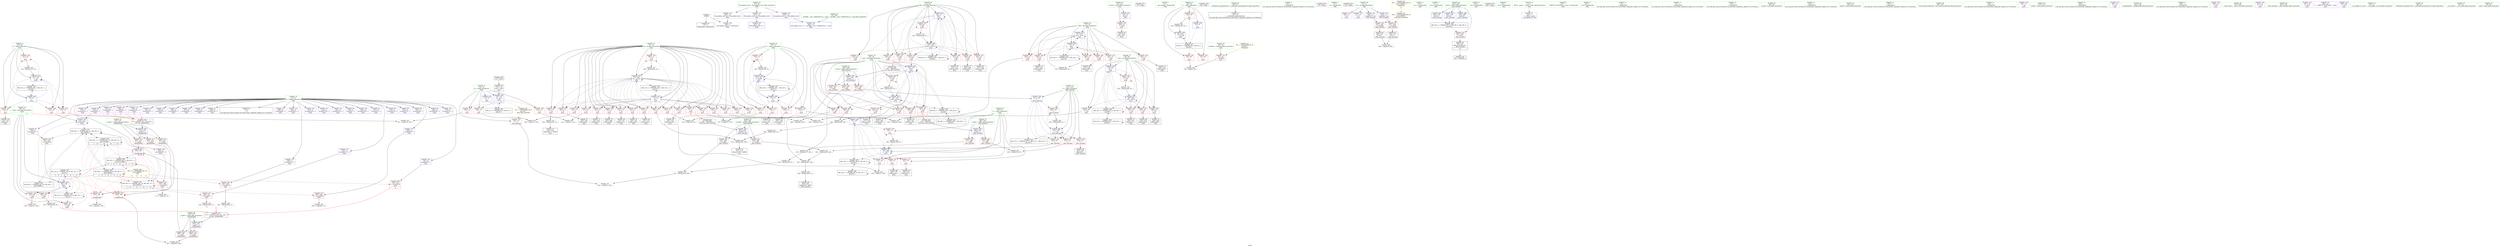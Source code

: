 digraph "SVFG" {
	label="SVFG";

	Node0x55b178a49180 [shape=record,color=grey,label="{NodeID: 0\nNullPtr}"];
	Node0x55b178a49180 -> Node0x55b178a77fd0[style=solid];
	Node0x55b178a49180 -> Node0x55b178a844b0[style=solid];
	Node0x55b178a7a350 [shape=record,color=red,label="{NodeID: 194\n299\<--81\n\<--l80\nmain\n|{<s0>12}}"];
	Node0x55b178a7a350:s0 -> Node0x55b178ac64b0[style=solid,color=red];
	Node0x55b178a77600 [shape=record,color=purple,label="{NodeID: 111\n256\<--8\narrayidx70\<--f\nmain\n}"];
	Node0x55b178a758f0 [shape=record,color=green,label="{NodeID: 28\n61\<--62\nretval\<--retval_field_insensitive\nmain\n}"];
	Node0x55b178a758f0 -> Node0x55b178a7d620[style=solid];
	Node0x55b178a758f0 -> Node0x55b178a845b0[style=solid];
	Node0x55b178ac5640 [shape=record,color=black,label="{NodeID: 471\n87 = PHI()\n}"];
	Node0x55b178a7ba10 [shape=record,color=red,label="{NodeID: 222\n418\<--407\n\<--l.addr\n_Z8is_matchiii\n}"];
	Node0x55b178a7ba10 -> Node0x55b178a89330[style=solid];
	Node0x55b178a7d550 [shape=record,color=red,label="{NodeID: 139\n422\<--14\n\<--n\n_Z8is_matchiii\n}"];
	Node0x55b178a7d550 -> Node0x55b178a8beb0[style=solid];
	Node0x55b178a780d0 [shape=record,color=black,label="{NodeID: 56\n9\<--8\n\<--f\nCan only get source location for instruction, argument, global var or function.}"];
	Node0x55b178a8a3b0 [shape=record,color=grey,label="{NodeID: 333\n239 = Binary(238, 91, )\n|{<s0>10}}"];
	Node0x55b178a8a3b0:s0 -> Node0x55b178ac61a0[style=solid,color=red];
	Node0x55b178a85040 [shape=record,color=blue,label="{NodeID: 250\n79\<--222\nr50\<--\nmain\n}"];
	Node0x55b178a85040 -> Node0x55b178a7fb80[style=dashed];
	Node0x55b178a85040 -> Node0x55b178a7fc50[style=dashed];
	Node0x55b178a85040 -> Node0x55b178a7fd20[style=dashed];
	Node0x55b178a85040 -> Node0x55b178a7fdf0[style=dashed];
	Node0x55b178a85040 -> Node0x55b178a7fec0[style=dashed];
	Node0x55b178a85040 -> Node0x55b178a85110[style=dashed];
	Node0x55b178a85040 -> Node0x55b178aaa3f0[style=dashed];
	Node0x55b178a7ec10 [shape=record,color=red,label="{NodeID: 167\n298\<--71\n\<--i9\nmain\n|{<s0>12}}"];
	Node0x55b178a7ec10:s0 -> Node0x55b178ac63a0[style=solid,color=red];
	Node0x55b178a797f0 [shape=record,color=black,label="{NodeID: 84\n326\<--325\nidxprom110\<--\nmain\n}"];
	Node0x55b178a6b2d0 [shape=record,color=green,label="{NodeID: 1\n7\<--1\n__dso_handle\<--dummyObj\nGlob }"];
	Node0x55b178a99ef0 [shape=record,color=black,label="{NodeID: 361\nMR_12V_6 = PHI(MR_12V_8, MR_12V_5, )\npts\{70 \}\n|{|<s6>8|<s7>8|<s8>8|<s9>8}}"];
	Node0x55b178a99ef0 -> Node0x55b178a7dd70[style=dashed];
	Node0x55b178a99ef0 -> Node0x55b178a7de40[style=dashed];
	Node0x55b178a99ef0 -> Node0x55b178a7df10[style=dashed];
	Node0x55b178a99ef0 -> Node0x55b178a84b60[style=dashed];
	Node0x55b178a99ef0 -> Node0x55b178a99ef0[style=dashed];
	Node0x55b178a99ef0 -> Node0x55b178aa6cf0[style=dashed];
	Node0x55b178a99ef0:s6 -> Node0x55b178a7b600[style=dashed,color=red];
	Node0x55b178a99ef0:s7 -> Node0x55b178a7b6d0[style=dashed,color=red];
	Node0x55b178a99ef0:s8 -> Node0x55b178a85930[style=dashed,color=red];
	Node0x55b178a99ef0:s9 -> Node0x55b178aaadf0[style=dashed,color=red];
	Node0x55b178a7a420 [shape=record,color=red,label="{NodeID: 195\n307\<--81\n\<--l80\nmain\n}"];
	Node0x55b178a7a420 -> Node0x55b178a8a830[style=solid];
	Node0x55b178a776d0 [shape=record,color=purple,label="{NodeID: 112\n259\<--8\narrayidx72\<--f\nmain\n}"];
	Node0x55b178a776d0 -> Node0x55b178a7af80[style=solid];
	Node0x55b178a75980 [shape=record,color=green,label="{NodeID: 29\n63\<--64\ntestdata\<--testdata_field_insensitive\nmain\n}"];
	Node0x55b178a75980 -> Node0x55b178a7d6f0[style=solid];
	Node0x55b178ac5740 [shape=record,color=black,label="{NodeID: 472\n99 = PHI()\n}"];
	Node0x55b178a81d70 [shape=record,color=black,label="{NodeID: 389\nMR_28V_11 = PHI(MR_28V_13, MR_28V_10, )\npts\{100000 \}\n|{|<s3>10|<s4>10|<s5>10|<s6>10}}"];
	Node0x55b178a81d70 -> Node0x55b178a9b2f0[style=dashed];
	Node0x55b178a81d70 -> Node0x55b178aa06f0[style=dashed];
	Node0x55b178a81d70 -> Node0x55b178a81d70[style=dashed];
	Node0x55b178a81d70:s3 -> Node0x55b178a7b600[style=dashed,color=red];
	Node0x55b178a81d70:s4 -> Node0x55b178a7b6d0[style=dashed,color=red];
	Node0x55b178a81d70:s5 -> Node0x55b178a85930[style=dashed,color=red];
	Node0x55b178a81d70:s6 -> Node0x55b178aaadf0[style=dashed,color=red];
	Node0x55b178a7bae0 [shape=record,color=red,label="{NodeID: 223\n427\<--407\n\<--l.addr\n_Z8is_matchiii\n}"];
	Node0x55b178a7bae0 -> Node0x55b178a85d40[style=solid];
	Node0x55b178a7d620 [shape=record,color=red,label="{NodeID: 140\n356\<--61\n\<--retval\nmain\n}"];
	Node0x55b178a7d620 -> Node0x55b178a798c0[style=solid];
	Node0x55b178a781d0 [shape=record,color=black,label="{NodeID: 57\n44\<--45\n\<--_ZNSt8ios_base4InitD1Ev\nCan only get source location for instruction, argument, global var or function.}"];
	Node0x55b178a8a530 [shape=record,color=grey,label="{NodeID: 334\n310 = Binary(305, 309, )\n}"];
	Node0x55b178a8a530 -> Node0x55b178a793e0[style=solid];
	Node0x55b178a85110 [shape=record,color=blue,label="{NodeID: 251\n79\<--265\nr50\<--inc75\nmain\n}"];
	Node0x55b178a85110 -> Node0x55b178a7fb80[style=dashed];
	Node0x55b178a85110 -> Node0x55b178a7fc50[style=dashed];
	Node0x55b178a85110 -> Node0x55b178a7fd20[style=dashed];
	Node0x55b178a85110 -> Node0x55b178a7fdf0[style=dashed];
	Node0x55b178a85110 -> Node0x55b178a7fec0[style=dashed];
	Node0x55b178a85110 -> Node0x55b178a85110[style=dashed];
	Node0x55b178a85110 -> Node0x55b178aaa3f0[style=dashed];
	Node0x55b178a7ece0 [shape=record,color=red,label="{NodeID: 168\n305\<--71\n\<--i9\nmain\n}"];
	Node0x55b178a7ece0 -> Node0x55b178a8a530[style=solid];
	Node0x55b178a798c0 [shape=record,color=black,label="{NodeID: 85\n60\<--356\nmain_ret\<--\nmain\n}"];
	Node0x55b178a5e840 [shape=record,color=green,label="{NodeID: 2\n15\<--1\n\<--dummyObj\nCan only get source location for instruction, argument, global var or function.}"];
	Node0x55b178a7a4f0 [shape=record,color=red,label="{NodeID: 196\n313\<--81\n\<--l80\nmain\n}"];
	Node0x55b178a7a4f0 -> Node0x55b178a794b0[style=solid];
	Node0x55b178a777a0 [shape=record,color=purple,label="{NodeID: 113\n288\<--8\narrayidx89\<--f\nmain\n}"];
	Node0x55b178a75a10 [shape=record,color=green,label="{NodeID: 30\n65\<--66\n_\<--__field_insensitive\nmain\n}"];
	Node0x55b178a75a10 -> Node0x55b178a7d7c0[style=solid];
	Node0x55b178a75a10 -> Node0x55b178a7d890[style=solid];
	Node0x55b178a75a10 -> Node0x55b178a7d960[style=solid];
	Node0x55b178a75a10 -> Node0x55b178a84680[style=solid];
	Node0x55b178a75a10 -> Node0x55b178a856c0[style=solid];
	Node0x55b178ac5840 [shape=record,color=black,label="{NodeID: 473\n43 = PHI()\n}"];
	Node0x55b178a7bbb0 [shape=record,color=red,label="{NodeID: 224\n442\<--407\n\<--l.addr\n_Z8is_matchiii\n}"];
	Node0x55b178a7bbb0 -> Node0x55b178a89f30[style=solid];
	Node0x55b178a7d6f0 [shape=record,color=red,label="{NodeID: 141\n94\<--63\n\<--testdata\nmain\n}"];
	Node0x55b178a7d6f0 -> Node0x55b178a8b5b0[style=solid];
	Node0x55b178a782d0 [shape=record,color=black,label="{NodeID: 58\n115\<--112\nconv\<--call3\nmain\n}"];
	Node0x55b178a782d0 -> Node0x55b178a84750[style=solid];
	Node0x55b178a8a6b0 [shape=record,color=grey,label="{NodeID: 335\n353 = Binary(352, 91, )\n}"];
	Node0x55b178a8a6b0 -> Node0x55b178a856c0[style=solid];
	Node0x55b178a851e0 [shape=record,color=blue,label="{NodeID: 252\n77\<--270\nl46\<--inc78\nmain\n}"];
	Node0x55b178a851e0 -> Node0x55b178a7f6a0[style=dashed];
	Node0x55b178a851e0 -> Node0x55b178a7f770[style=dashed];
	Node0x55b178a851e0 -> Node0x55b178a7f840[style=dashed];
	Node0x55b178a851e0 -> Node0x55b178a7f910[style=dashed];
	Node0x55b178a851e0 -> Node0x55b178a7f9e0[style=dashed];
	Node0x55b178a851e0 -> Node0x55b178a7fab0[style=dashed];
	Node0x55b178a851e0 -> Node0x55b178a84f70[style=dashed];
	Node0x55b178a851e0 -> Node0x55b178a851e0[style=dashed];
	Node0x55b178a851e0 -> Node0x55b178aa80f0[style=dashed];
	Node0x55b178a7edb0 [shape=record,color=red,label="{NodeID: 169\n319\<--71\n\<--i9\nmain\n}"];
	Node0x55b178a7edb0 -> Node0x55b178a79650[style=solid];
	Node0x55b178a79990 [shape=record,color=black,label="{NodeID: 86\n435\<--434\nidxprom\<--\n_Z8is_matchiii\n}"];
	Node0x55b178a5e8d0 [shape=record,color=green,label="{NodeID: 3\n17\<--1\n.str\<--dummyObj\nGlob }"];
	Node0x55b178a9a8f0 [shape=record,color=black,label="{NodeID: 363\nMR_28V_7 = PHI(MR_28V_9, MR_28V_6, )\npts\{100000 \}\n|{|<s7>8|<s8>8|<s9>8|<s10>8}}"];
	Node0x55b178a9a8f0 -> Node0x55b178a7ade0[style=dashed];
	Node0x55b178a9a8f0 -> Node0x55b178a7aeb0[style=dashed];
	Node0x55b178a9a8f0 -> Node0x55b178a9a8f0[style=dashed];
	Node0x55b178a9a8f0 -> Node0x55b178a9b2f0[style=dashed];
	Node0x55b178a9a8f0 -> Node0x55b178aa06f0[style=dashed];
	Node0x55b178a9a8f0 -> Node0x55b178a81d70[style=dashed];
	Node0x55b178a9a8f0 -> Node0x55b178aa94f0[style=dashed];
	Node0x55b178a9a8f0:s7 -> Node0x55b178a7b600[style=dashed,color=red];
	Node0x55b178a9a8f0:s8 -> Node0x55b178a7b6d0[style=dashed,color=red];
	Node0x55b178a9a8f0:s9 -> Node0x55b178a85930[style=dashed,color=red];
	Node0x55b178a9a8f0:s10 -> Node0x55b178aaadf0[style=dashed,color=red];
	Node0x55b178a7a5c0 [shape=record,color=red,label="{NodeID: 197\n322\<--81\n\<--l80\nmain\n}"];
	Node0x55b178a7a5c0 -> Node0x55b178a79720[style=solid];
	Node0x55b178a77870 [shape=record,color=purple,label="{NodeID: 114\n291\<--8\narrayidx91\<--f\nmain\n}"];
	Node0x55b178a75ae0 [shape=record,color=green,label="{NodeID: 31\n67\<--68\ni\<--i_field_insensitive\nmain\n}"];
	Node0x55b178a75ae0 -> Node0x55b178a7da30[style=solid];
	Node0x55b178a75ae0 -> Node0x55b178a7db00[style=solid];
	Node0x55b178a75ae0 -> Node0x55b178a7dbd0[style=solid];
	Node0x55b178a75ae0 -> Node0x55b178a7dca0[style=solid];
	Node0x55b178a75ae0 -> Node0x55b178a84820[style=solid];
	Node0x55b178a75ae0 -> Node0x55b178a849c0[style=solid];
	Node0x55b178ac5940 [shape=record,color=black,label="{NodeID: 474\n110 = PHI()\n}"];
	Node0x55b178a7bc80 [shape=record,color=red,label="{NodeID: 225\n417\<--409\n\<--r.addr\n_Z8is_matchiii\n}"];
	Node0x55b178a7bc80 -> Node0x55b178a89330[style=solid];
	Node0x55b178a7d7c0 [shape=record,color=red,label="{NodeID: 142\n93\<--65\n\<--_\nmain\n}"];
	Node0x55b178a7d7c0 -> Node0x55b178a8b5b0[style=solid];
	Node0x55b178a783a0 [shape=record,color=black,label="{NodeID: 59\n125\<--124\nidxprom\<--\nmain\n}"];
	Node0x55b178a8a830 [shape=record,color=grey,label="{NodeID: 336\n308 = Binary(306, 307, )\n}"];
	Node0x55b178a8a830 -> Node0x55b178a8a9b0[style=solid];
	Node0x55b178a852b0 [shape=record,color=blue,label="{NodeID: 253\n81\<--91\nl80\<--\nmain\n}"];
	Node0x55b178a852b0 -> Node0x55b178a7ff90[style=dashed];
	Node0x55b178a852b0 -> Node0x55b178a7a1b0[style=dashed];
	Node0x55b178a852b0 -> Node0x55b178a7a280[style=dashed];
	Node0x55b178a852b0 -> Node0x55b178a7a350[style=dashed];
	Node0x55b178a852b0 -> Node0x55b178a7a420[style=dashed];
	Node0x55b178a852b0 -> Node0x55b178a7a4f0[style=dashed];
	Node0x55b178a852b0 -> Node0x55b178a7a5c0[style=dashed];
	Node0x55b178a852b0 -> Node0x55b178a7a690[style=dashed];
	Node0x55b178a852b0 -> Node0x55b178a852b0[style=dashed];
	Node0x55b178a852b0 -> Node0x55b178a85520[style=dashed];
	Node0x55b178a852b0 -> Node0x55b178aa8af0[style=dashed];
	Node0x55b178a7ee80 [shape=record,color=red,label="{NodeID: 170\n344\<--71\n\<--i9\nmain\n}"];
	Node0x55b178a7ee80 -> Node0x55b178a88bb0[style=solid];
	Node0x55b178a79a60 [shape=record,color=black,label="{NodeID: 87\n438\<--437\nconv\<--\n_Z8is_matchiii\n}"];
	Node0x55b178a79a60 -> Node0x55b178a8b730[style=solid];
	Node0x55b178a5e960 [shape=record,color=green,label="{NodeID: 4\n19\<--1\n.str.1\<--dummyObj\nGlob }"];
	Node0x55b178a7a690 [shape=record,color=red,label="{NodeID: 198\n339\<--81\n\<--l80\nmain\n}"];
	Node0x55b178a7a690 -> Node0x55b178a88a30[style=solid];
	Node0x55b178a77940 [shape=record,color=purple,label="{NodeID: 115\n294\<--8\narrayidx93\<--f\nmain\n}"];
	Node0x55b178a77940 -> Node0x55b178a7b050[style=solid];
	Node0x55b178a75bb0 [shape=record,color=green,label="{NodeID: 32\n69\<--70\ntmp\<--tmp_field_insensitive\nmain\n|{|<s4>8}}"];
	Node0x55b178a75bb0 -> Node0x55b178a7dd70[style=solid];
	Node0x55b178a75bb0 -> Node0x55b178a7de40[style=solid];
	Node0x55b178a75bb0 -> Node0x55b178a7df10[style=solid];
	Node0x55b178a75bb0 -> Node0x55b178a84b60[style=solid];
	Node0x55b178a75bb0:s4 -> Node0x55b178ac5d70[style=solid,color=red];
	Node0x55b178ac5a40 [shape=record,color=black,label="{NodeID: 475\n112 = PHI()\n}"];
	Node0x55b178ac5a40 -> Node0x55b178a782d0[style=solid];
	Node0x55b178aa5e20 [shape=record,color=black,label="{NodeID: 392\nMR_2V_2 = PHI(MR_2V_3, MR_2V_1, )\npts\{16 \}\n}"];
	Node0x55b178aa5e20 -> Node0x55b178a84750[style=dashed];
	Node0x55b178a7bd50 [shape=record,color=red,label="{NodeID: 226\n431\<--409\n\<--r.addr\n_Z8is_matchiii\n}"];
	Node0x55b178a7bd50 -> Node0x55b178a8c1b0[style=solid];
	Node0x55b178a7d890 [shape=record,color=red,label="{NodeID: 143\n97\<--65\n\<--_\nmain\n}"];
	Node0x55b178a78470 [shape=record,color=black,label="{NodeID: 60\n142\<--141\nidxprom13\<--\nmain\n}"];
	Node0x55b178a8a9b0 [shape=record,color=grey,label="{NodeID: 337\n309 = Binary(308, 91, )\n}"];
	Node0x55b178a8a9b0 -> Node0x55b178a8a530[style=solid];
	Node0x55b178a85380 [shape=record,color=blue,label="{NodeID: 254\n83\<--279\nr84\<--\nmain\n}"];
	Node0x55b178a85380 -> Node0x55b178a7a760[style=dashed];
	Node0x55b178a85380 -> Node0x55b178a7a830[style=dashed];
	Node0x55b178a85380 -> Node0x55b178a7a900[style=dashed];
	Node0x55b178a85380 -> Node0x55b178a7a9d0[style=dashed];
	Node0x55b178a85380 -> Node0x55b178a7aaa0[style=dashed];
	Node0x55b178a85380 -> Node0x55b178a7ab70[style=dashed];
	Node0x55b178a85380 -> Node0x55b178a7ac40[style=dashed];
	Node0x55b178a85380 -> Node0x55b178a85380[style=dashed];
	Node0x55b178a85380 -> Node0x55b178a85450[style=dashed];
	Node0x55b178a85380 -> Node0x55b178aa01f0[style=dashed];
	Node0x55b178a7ef50 [shape=record,color=red,label="{NodeID: 171\n150\<--73\n\<--l\nmain\n}"];
	Node0x55b178a7ef50 -> Node0x55b178a8b130[style=solid];
	Node0x55b178a79b30 [shape=record,color=black,label="{NodeID: 88\n445\<--444\nidxprom6\<--add5\n_Z8is_matchiii\n}"];
	Node0x55b178a5e9f0 [shape=record,color=green,label="{NodeID: 5\n21\<--1\n.str.2\<--dummyObj\nGlob }"];
	Node0x55b178a9b2f0 [shape=record,color=black,label="{NodeID: 365\nMR_28V_15 = PHI(MR_28V_18, MR_28V_14, )\npts\{100000 \}\n|{|<s4>13|<s5>13|<s6>13|<s7>13}}"];
	Node0x55b178a9b2f0 -> Node0x55b178a7b050[style=dashed];
	Node0x55b178a9b2f0 -> Node0x55b178a7b120[style=dashed];
	Node0x55b178a9b2f0 -> Node0x55b178a9b2f0[style=dashed];
	Node0x55b178a9b2f0 -> Node0x55b178aa06f0[style=dashed];
	Node0x55b178a9b2f0:s4 -> Node0x55b178a7b600[style=dashed,color=red];
	Node0x55b178a9b2f0:s5 -> Node0x55b178a7b6d0[style=dashed,color=red];
	Node0x55b178a9b2f0:s6 -> Node0x55b178a85930[style=dashed,color=red];
	Node0x55b178a9b2f0:s7 -> Node0x55b178aaadf0[style=dashed,color=red];
	Node0x55b178a7a760 [shape=record,color=red,label="{NodeID: 199\n282\<--83\n\<--r84\nmain\n}"];
	Node0x55b178a7a760 -> Node0x55b178a8c030[style=solid];
	Node0x55b178a7c210 [shape=record,color=purple,label="{NodeID: 116\n312\<--8\narrayidx101\<--f\nmain\n}"];
	Node0x55b178a75c80 [shape=record,color=green,label="{NodeID: 33\n71\<--72\ni9\<--i9_field_insensitive\nmain\n}"];
	Node0x55b178a75c80 -> Node0x55b178a7dfe0[style=solid];
	Node0x55b178a75c80 -> Node0x55b178a7e0b0[style=solid];
	Node0x55b178a75c80 -> Node0x55b178a7e180[style=solid];
	Node0x55b178a75c80 -> Node0x55b178a7e250[style=solid];
	Node0x55b178a75c80 -> Node0x55b178a7e320[style=solid];
	Node0x55b178a75c80 -> Node0x55b178a7e3f0[style=solid];
	Node0x55b178a75c80 -> Node0x55b178a7e4c0[style=solid];
	Node0x55b178a75c80 -> Node0x55b178a7e590[style=solid];
	Node0x55b178a75c80 -> Node0x55b178a7e660[style=solid];
	Node0x55b178a75c80 -> Node0x55b178a7e730[style=solid];
	Node0x55b178a75c80 -> Node0x55b178a7e800[style=solid];
	Node0x55b178a75c80 -> Node0x55b178a7e8d0[style=solid];
	Node0x55b178a75c80 -> Node0x55b178a7e9a0[style=solid];
	Node0x55b178a75c80 -> Node0x55b178a7ea70[style=solid];
	Node0x55b178a75c80 -> Node0x55b178a7eb40[style=solid];
	Node0x55b178a75c80 -> Node0x55b178a7ec10[style=solid];
	Node0x55b178a75c80 -> Node0x55b178a7ece0[style=solid];
	Node0x55b178a75c80 -> Node0x55b178a7edb0[style=solid];
	Node0x55b178a75c80 -> Node0x55b178a7ee80[style=solid];
	Node0x55b178a75c80 -> Node0x55b178a84a90[style=solid];
	Node0x55b178a75c80 -> Node0x55b178a855f0[style=solid];
	Node0x55b178ac5ba0 [shape=record,color=black,label="{NodeID: 476\n301 = PHI(399, )\n}"];
	Node0x55b178aa62f0 [shape=record,color=black,label="{NodeID: 393\nMR_8V_3 = PHI(MR_8V_4, MR_8V_2, )\npts\{66 \}\n}"];
	Node0x55b178aa62f0 -> Node0x55b178a7d7c0[style=dashed];
	Node0x55b178aa62f0 -> Node0x55b178a7d890[style=dashed];
	Node0x55b178aa62f0 -> Node0x55b178a7d960[style=dashed];
	Node0x55b178aa62f0 -> Node0x55b178a856c0[style=dashed];
	Node0x55b178a7be20 [shape=record,color=red,label="{NodeID: 227\n430\<--411\n\<--i\n_Z8is_matchiii\n}"];
	Node0x55b178a7be20 -> Node0x55b178a8c1b0[style=solid];
	Node0x55b178a7d960 [shape=record,color=red,label="{NodeID: 144\n352\<--65\n\<--_\nmain\n}"];
	Node0x55b178a7d960 -> Node0x55b178a8a6b0[style=solid];
	Node0x55b178a78540 [shape=record,color=black,label="{NodeID: 61\n162\<--161\nidxprom23\<--\nmain\n}"];
	Node0x55b178a8ab30 [shape=record,color=grey,label="{NodeID: 338\n261 = Binary(260, 91, )\n|{<s0>11}}"];
	Node0x55b178a8ab30:s0 -> Node0x55b178ac61a0[style=solid,color=red];
	Node0x55b178a85450 [shape=record,color=blue,label="{NodeID: 255\n83\<--335\nr84\<--inc116\nmain\n}"];
	Node0x55b178a85450 -> Node0x55b178a7a760[style=dashed];
	Node0x55b178a85450 -> Node0x55b178a7a830[style=dashed];
	Node0x55b178a85450 -> Node0x55b178a7a900[style=dashed];
	Node0x55b178a85450 -> Node0x55b178a7a9d0[style=dashed];
	Node0x55b178a85450 -> Node0x55b178a7aaa0[style=dashed];
	Node0x55b178a85450 -> Node0x55b178a7ab70[style=dashed];
	Node0x55b178a85450 -> Node0x55b178a7ac40[style=dashed];
	Node0x55b178a85450 -> Node0x55b178a85380[style=dashed];
	Node0x55b178a85450 -> Node0x55b178a85450[style=dashed];
	Node0x55b178a85450 -> Node0x55b178aa01f0[style=dashed];
	Node0x55b178a7f020 [shape=record,color=red,label="{NodeID: 172\n154\<--73\n\<--l\nmain\n}"];
	Node0x55b178a7f020 -> Node0x55b178a84d00[style=solid];
	Node0x55b178a79c00 [shape=record,color=black,label="{NodeID: 89\n448\<--447\nconv8\<--\n_Z8is_matchiii\n}"];
	Node0x55b178a79c00 -> Node0x55b178a8b730[style=solid];
	Node0x55b178a5ea80 [shape=record,color=green,label="{NodeID: 6\n23\<--1\n.str.3\<--dummyObj\nGlob }"];
	Node0x55b178a7a830 [shape=record,color=red,label="{NodeID: 200\n292\<--83\n\<--r84\nmain\n}"];
	Node0x55b178a7a830 -> Node0x55b178a79310[style=solid];
	Node0x55b178a7c2e0 [shape=record,color=purple,label="{NodeID: 117\n315\<--8\narrayidx103\<--f\nmain\n}"];
	Node0x55b178a75d50 [shape=record,color=green,label="{NodeID: 34\n73\<--74\nl\<--l_field_insensitive\nmain\n}"];
	Node0x55b178a75d50 -> Node0x55b178a7ef50[style=solid];
	Node0x55b178a75d50 -> Node0x55b178a7f020[style=solid];
	Node0x55b178a75d50 -> Node0x55b178a7f0f0[style=solid];
	Node0x55b178a75d50 -> Node0x55b178a7f1c0[style=solid];
	Node0x55b178a75d50 -> Node0x55b178a7f290[style=solid];
	Node0x55b178a75d50 -> Node0x55b178a84c30[style=solid];
	Node0x55b178a75d50 -> Node0x55b178a84ea0[style=solid];
	Node0x55b178ac5ca0 [shape=record,color=black,label="{NodeID: 477\n350 = PHI()\n}"];
	Node0x55b178aa67f0 [shape=record,color=black,label="{NodeID: 394\nMR_10V_2 = PHI(MR_10V_4, MR_10V_1, )\npts\{68 \}\n}"];
	Node0x55b178aa67f0 -> Node0x55b178a84820[style=dashed];
	Node0x55b178a7bef0 [shape=record,color=red,label="{NodeID: 228\n434\<--411\n\<--i\n_Z8is_matchiii\n}"];
	Node0x55b178a7bef0 -> Node0x55b178a79990[style=solid];
	Node0x55b178a7da30 [shape=record,color=red,label="{NodeID: 145\n119\<--67\n\<--i\nmain\n}"];
	Node0x55b178a7da30 -> Node0x55b178a8b2b0[style=solid];
	Node0x55b178a78610 [shape=record,color=black,label="{NodeID: 62\n165\<--164\nidxprom25\<--\nmain\n}"];
	Node0x55b178a8acb0 [shape=record,color=grey,label="{NodeID: 339\n227 = cmp(225, 226, )\n}"];
	Node0x55b178a85520 [shape=record,color=blue,label="{NodeID: 256\n81\<--340\nl80\<--inc119\nmain\n}"];
	Node0x55b178a85520 -> Node0x55b178a7ff90[style=dashed];
	Node0x55b178a85520 -> Node0x55b178a7a1b0[style=dashed];
	Node0x55b178a85520 -> Node0x55b178a7a280[style=dashed];
	Node0x55b178a85520 -> Node0x55b178a7a350[style=dashed];
	Node0x55b178a85520 -> Node0x55b178a7a420[style=dashed];
	Node0x55b178a85520 -> Node0x55b178a7a4f0[style=dashed];
	Node0x55b178a85520 -> Node0x55b178a7a5c0[style=dashed];
	Node0x55b178a85520 -> Node0x55b178a7a690[style=dashed];
	Node0x55b178a85520 -> Node0x55b178a852b0[style=dashed];
	Node0x55b178a85520 -> Node0x55b178a85520[style=dashed];
	Node0x55b178a85520 -> Node0x55b178aa8af0[style=dashed];
	Node0x55b178a7f0f0 [shape=record,color=red,label="{NodeID: 173\n164\<--73\n\<--l\nmain\n}"];
	Node0x55b178a7f0f0 -> Node0x55b178a78610[style=solid];
	Node0x55b178a79cd0 [shape=record,color=black,label="{NodeID: 90\n399\<--461\n_Z8is_matchiii_ret\<--\n_Z8is_matchiii\n|{<s0>12}}"];
	Node0x55b178a79cd0:s0 -> Node0x55b178ac5ba0[style=solid,color=blue];
	Node0x55b178a5eb10 [shape=record,color=green,label="{NodeID: 7\n25\<--1\n.str.4\<--dummyObj\nGlob }"];
	Node0x55b178a7a900 [shape=record,color=red,label="{NodeID: 201\n300\<--83\n\<--r84\nmain\n|{<s0>12}}"];
	Node0x55b178a7a900:s0 -> Node0x55b178ac65c0[style=solid,color=red];
	Node0x55b178a7c3b0 [shape=record,color=purple,label="{NodeID: 118\n318\<--8\narrayidx105\<--f\nmain\n|{<s0>13}}"];
	Node0x55b178a7c3b0:s0 -> Node0x55b178ac5d70[style=solid,color=red];
	Node0x55b178a75e20 [shape=record,color=green,label="{NodeID: 35\n75\<--76\nr\<--r_field_insensitive\nmain\n}"];
	Node0x55b178a75e20 -> Node0x55b178a7f360[style=solid];
	Node0x55b178a75e20 -> Node0x55b178a7f430[style=solid];
	Node0x55b178a75e20 -> Node0x55b178a7f500[style=solid];
	Node0x55b178a75e20 -> Node0x55b178a7f5d0[style=solid];
	Node0x55b178a75e20 -> Node0x55b178a84d00[style=solid];
	Node0x55b178a75e20 -> Node0x55b178a84dd0[style=solid];
	Node0x55b178ac5d70 [shape=record,color=black,label="{NodeID: 478\n372 = PHI(69, 237, 250, 318, )\n0th arg _Z6updateRii }"];
	Node0x55b178ac5d70 -> Node0x55b178a85790[style=solid];
	Node0x55b178aa6cf0 [shape=record,color=black,label="{NodeID: 395\nMR_12V_2 = PHI(MR_12V_9, MR_12V_1, )\npts\{70 \}\n}"];
	Node0x55b178aa6cf0 -> Node0x55b178a7df10[style=dashed];
	Node0x55b178aa6cf0 -> Node0x55b178a84b60[style=dashed];
	Node0x55b178aa6cf0 -> Node0x55b178aa6cf0[style=dashed];
	Node0x55b178a7bfc0 [shape=record,color=red,label="{NodeID: 229\n440\<--411\n\<--i\n_Z8is_matchiii\n}"];
	Node0x55b178a7bfc0 -> Node0x55b178a8a0b0[style=solid];
	Node0x55b178a7db00 [shape=record,color=red,label="{NodeID: 146\n123\<--67\n\<--i\nmain\n}"];
	Node0x55b178a7db00 -> Node0x55b178a848f0[style=solid];
	Node0x55b178a786e0 [shape=record,color=black,label="{NodeID: 63\n168\<--167\nidxprom27\<--\nmain\n}"];
	Node0x55b178a9d890 [shape=record,color=yellow,style=double,label="{NodeID: 423\n30V_1 = ENCHI(MR_30V_0)\npts\{130000 \}\nFun[main]|{<s0>12}}"];
	Node0x55b178a9d890:s0 -> Node0x55b178aadb10[style=dashed,color=red];
	Node0x55b178a8ae30 [shape=record,color=grey,label="{NodeID: 340\n220 = cmp(218, 219, )\n}"];
	Node0x55b178a855f0 [shape=record,color=blue,label="{NodeID: 257\n71\<--345\ni9\<--inc122\nmain\n}"];
	Node0x55b178a855f0 -> Node0x55b178a7dfe0[style=dashed];
	Node0x55b178a855f0 -> Node0x55b178a7e0b0[style=dashed];
	Node0x55b178a855f0 -> Node0x55b178a7e180[style=dashed];
	Node0x55b178a855f0 -> Node0x55b178a7e250[style=dashed];
	Node0x55b178a855f0 -> Node0x55b178a7e320[style=dashed];
	Node0x55b178a855f0 -> Node0x55b178a7e3f0[style=dashed];
	Node0x55b178a855f0 -> Node0x55b178a7e4c0[style=dashed];
	Node0x55b178a855f0 -> Node0x55b178a7e590[style=dashed];
	Node0x55b178a855f0 -> Node0x55b178a7e660[style=dashed];
	Node0x55b178a855f0 -> Node0x55b178a7e730[style=dashed];
	Node0x55b178a855f0 -> Node0x55b178a7e800[style=dashed];
	Node0x55b178a855f0 -> Node0x55b178a7e8d0[style=dashed];
	Node0x55b178a855f0 -> Node0x55b178a7e9a0[style=dashed];
	Node0x55b178a855f0 -> Node0x55b178a7ea70[style=dashed];
	Node0x55b178a855f0 -> Node0x55b178a7eb40[style=dashed];
	Node0x55b178a855f0 -> Node0x55b178a7ec10[style=dashed];
	Node0x55b178a855f0 -> Node0x55b178a7ece0[style=dashed];
	Node0x55b178a855f0 -> Node0x55b178a7edb0[style=dashed];
	Node0x55b178a855f0 -> Node0x55b178a7ee80[style=dashed];
	Node0x55b178a855f0 -> Node0x55b178a855f0[style=dashed];
	Node0x55b178a855f0 -> Node0x55b178aa71f0[style=dashed];
	Node0x55b178a7f1c0 [shape=record,color=red,label="{NodeID: 174\n176\<--73\n\<--l\nmain\n}"];
	Node0x55b178a7f1c0 -> Node0x55b178a78880[style=solid];
	Node0x55b178a79da0 [shape=record,color=purple,label="{NodeID: 91\n42\<--4\n\<--_ZStL8__ioinit\n__cxx_global_var_init\n}"];
	Node0x55b178a5eba0 [shape=record,color=green,label="{NodeID: 8\n27\<--1\n__PRETTY_FUNCTION__.main\<--dummyObj\nGlob }"];
	Node0x55b178a7a9d0 [shape=record,color=red,label="{NodeID: 202\n306\<--83\n\<--r84\nmain\n}"];
	Node0x55b178a7a9d0 -> Node0x55b178a8a830[style=solid];
	Node0x55b178a7c480 [shape=record,color=purple,label="{NodeID: 119\n321\<--8\narrayidx107\<--f\nmain\n}"];
	Node0x55b178a75ef0 [shape=record,color=green,label="{NodeID: 36\n77\<--78\nl46\<--l46_field_insensitive\nmain\n}"];
	Node0x55b178a75ef0 -> Node0x55b178a7f6a0[style=solid];
	Node0x55b178a75ef0 -> Node0x55b178a7f770[style=solid];
	Node0x55b178a75ef0 -> Node0x55b178a7f840[style=solid];
	Node0x55b178a75ef0 -> Node0x55b178a7f910[style=solid];
	Node0x55b178a75ef0 -> Node0x55b178a7f9e0[style=solid];
	Node0x55b178a75ef0 -> Node0x55b178a7fab0[style=solid];
	Node0x55b178a75ef0 -> Node0x55b178a84f70[style=solid];
	Node0x55b178a75ef0 -> Node0x55b178a851e0[style=solid];
	Node0x55b178ac61a0 [shape=record,color=black,label="{NodeID: 479\n373 = PHI(182, 239, 261, 329, )\n1st arg _Z6updateRii }"];
	Node0x55b178ac61a0 -> Node0x55b178a85860[style=solid];
	Node0x55b178aa71f0 [shape=record,color=black,label="{NodeID: 396\nMR_14V_2 = PHI(MR_14V_4, MR_14V_1, )\npts\{72 \}\n}"];
	Node0x55b178aa71f0 -> Node0x55b178a84a90[style=dashed];
	Node0x55b178a7c090 [shape=record,color=red,label="{NodeID: 230\n454\<--411\n\<--i\n_Z8is_matchiii\n}"];
	Node0x55b178a7c090 -> Node0x55b178a89930[style=solid];
	Node0x55b178a7dbd0 [shape=record,color=red,label="{NodeID: 147\n124\<--67\n\<--i\nmain\n}"];
	Node0x55b178a7dbd0 -> Node0x55b178a783a0[style=solid];
	Node0x55b178a787b0 [shape=record,color=black,label="{NodeID: 64\n174\<--173\nidxprom30\<--\nmain\n}"];
	Node0x55b178a8afb0 [shape=record,color=grey,label="{NodeID: 341\n139 = cmp(137, 138, )\n}"];
	Node0x55b178a856c0 [shape=record,color=blue,label="{NodeID: 258\n65\<--353\n_\<--inc126\nmain\n}"];
	Node0x55b178a856c0 -> Node0x55b178aa62f0[style=dashed];
	Node0x55b178a7f290 [shape=record,color=red,label="{NodeID: 175\n193\<--73\n\<--l\nmain\n}"];
	Node0x55b178a7f290 -> Node0x55b178a897b0[style=solid];
	Node0x55b178a79e70 [shape=record,color=purple,label="{NodeID: 92\n126\<--8\narrayidx\<--f\nmain\n}"];
	Node0x55b178a5ec30 [shape=record,color=green,label="{NodeID: 9\n29\<--1\n.str.5\<--dummyObj\nGlob }"];
	Node0x55b178a7aaa0 [shape=record,color=red,label="{NodeID: 203\n316\<--83\n\<--r84\nmain\n}"];
	Node0x55b178a7aaa0 -> Node0x55b178a79580[style=solid];
	Node0x55b178a7c550 [shape=record,color=purple,label="{NodeID: 120\n324\<--8\narrayidx109\<--f\nmain\n}"];
	Node0x55b178a75fc0 [shape=record,color=green,label="{NodeID: 37\n79\<--80\nr50\<--r50_field_insensitive\nmain\n}"];
	Node0x55b178a75fc0 -> Node0x55b178a7fb80[style=solid];
	Node0x55b178a75fc0 -> Node0x55b178a7fc50[style=solid];
	Node0x55b178a75fc0 -> Node0x55b178a7fd20[style=solid];
	Node0x55b178a75fc0 -> Node0x55b178a7fdf0[style=solid];
	Node0x55b178a75fc0 -> Node0x55b178a7fec0[style=solid];
	Node0x55b178a75fc0 -> Node0x55b178a85040[style=solid];
	Node0x55b178a75fc0 -> Node0x55b178a85110[style=solid];
	Node0x55b178ac63a0 [shape=record,color=black,label="{NodeID: 480\n400 = PHI(298, )\n0th arg _Z8is_matchiii }"];
	Node0x55b178ac63a0 -> Node0x55b178a85a00[style=solid];
	Node0x55b178aa76f0 [shape=record,color=black,label="{NodeID: 397\nMR_16V_2 = PHI(MR_16V_7, MR_16V_1, )\npts\{74 \}\n}"];
	Node0x55b178aa76f0 -> Node0x55b178a84c30[style=dashed];
	Node0x55b178aa76f0 -> Node0x55b178aa76f0[style=dashed];
	Node0x55b178a84080 [shape=record,color=red,label="{NodeID: 231\n437\<--436\n\<--arrayidx\n_Z8is_matchiii\n}"];
	Node0x55b178a84080 -> Node0x55b178a79a60[style=solid];
	Node0x55b178a7dca0 [shape=record,color=red,label="{NodeID: 148\n131\<--67\n\<--i\nmain\n}"];
	Node0x55b178a7dca0 -> Node0x55b178a894b0[style=solid];
	Node0x55b178a78880 [shape=record,color=black,label="{NodeID: 65\n177\<--176\nidxprom32\<--\nmain\n}"];
	Node0x55b178a8b130 [shape=record,color=grey,label="{NodeID: 342\n152 = cmp(150, 151, )\n}"];
	Node0x55b178a85790 [shape=record,color=blue,label="{NodeID: 259\n374\<--372\nx.addr\<--x\n_Z6updateRii\n}"];
	Node0x55b178a85790 -> Node0x55b178a7b1f0[style=dashed];
	Node0x55b178a85790 -> Node0x55b178a7b2c0[style=dashed];
	Node0x55b178a85790 -> Node0x55b178a7b390[style=dashed];
	Node0x55b178a7f360 [shape=record,color=red,label="{NodeID: 176\n157\<--75\n\<--r\nmain\n}"];
	Node0x55b178a7f360 -> Node0x55b178a8b430[style=solid];
	Node0x55b178a79f40 [shape=record,color=purple,label="{NodeID: 93\n127\<--8\narrayidx7\<--f\nmain\n}"];
	Node0x55b178a5ecc0 [shape=record,color=green,label="{NodeID: 10\n32\<--1\n\<--dummyObj\nCan only get source location for instruction, argument, global var or function.}"];
	Node0x55b178a7ab70 [shape=record,color=red,label="{NodeID: 204\n325\<--83\n\<--r84\nmain\n}"];
	Node0x55b178a7ab70 -> Node0x55b178a797f0[style=solid];
	Node0x55b178a7c620 [shape=record,color=purple,label="{NodeID: 121\n327\<--8\narrayidx111\<--f\nmain\n}"];
	Node0x55b178a7c620 -> Node0x55b178a7b120[style=solid];
	Node0x55b178a76090 [shape=record,color=green,label="{NodeID: 38\n81\<--82\nl80\<--l80_field_insensitive\nmain\n}"];
	Node0x55b178a76090 -> Node0x55b178a7ff90[style=solid];
	Node0x55b178a76090 -> Node0x55b178a7a1b0[style=solid];
	Node0x55b178a76090 -> Node0x55b178a7a280[style=solid];
	Node0x55b178a76090 -> Node0x55b178a7a350[style=solid];
	Node0x55b178a76090 -> Node0x55b178a7a420[style=solid];
	Node0x55b178a76090 -> Node0x55b178a7a4f0[style=solid];
	Node0x55b178a76090 -> Node0x55b178a7a5c0[style=solid];
	Node0x55b178a76090 -> Node0x55b178a7a690[style=solid];
	Node0x55b178a76090 -> Node0x55b178a852b0[style=solid];
	Node0x55b178a76090 -> Node0x55b178a85520[style=solid];
	Node0x55b178ac64b0 [shape=record,color=black,label="{NodeID: 481\n401 = PHI(299, )\n1st arg _Z8is_matchiii }"];
	Node0x55b178ac64b0 -> Node0x55b178a85ad0[style=solid];
	Node0x55b178aa7bf0 [shape=record,color=black,label="{NodeID: 398\nMR_18V_2 = PHI(MR_18V_8, MR_18V_1, )\npts\{76 \}\n}"];
	Node0x55b178aa7bf0 -> Node0x55b178a994f0[style=dashed];
	Node0x55b178aa7bf0 -> Node0x55b178aa7bf0[style=dashed];
	Node0x55b178a84110 [shape=record,color=red,label="{NodeID: 232\n447\<--446\n\<--arrayidx7\n_Z8is_matchiii\n}"];
	Node0x55b178a84110 -> Node0x55b178a79c00[style=solid];
	Node0x55b178a7dd70 [shape=record,color=red,label="{NodeID: 149\n197\<--69\n\<--tmp\nmain\n}"];
	Node0x55b178a7dd70 -> Node0x55b178a8b8b0[style=solid];
	Node0x55b178a78950 [shape=record,color=black,label="{NodeID: 66\n180\<--179\nidxprom34\<--\nmain\n}"];
	Node0x55b178a8b2b0 [shape=record,color=grey,label="{NodeID: 343\n121 = cmp(119, 120, )\n}"];
	Node0x55b178a85860 [shape=record,color=blue,label="{NodeID: 260\n376\<--373\ny.addr\<--y\n_Z6updateRii\n}"];
	Node0x55b178a85860 -> Node0x55b178a7b460[style=dashed];
	Node0x55b178a85860 -> Node0x55b178a7b530[style=dashed];
	Node0x55b178a7f430 [shape=record,color=red,label="{NodeID: 177\n167\<--75\n\<--r\nmain\n}"];
	Node0x55b178a7f430 -> Node0x55b178a786e0[style=solid];
	Node0x55b178a7a010 [shape=record,color=purple,label="{NodeID: 94\n128\<--8\narrayidx8\<--f\nmain\n}"];
	Node0x55b178a7a010 -> Node0x55b178a848f0[style=solid];
	Node0x55b178a5ed50 [shape=record,color=green,label="{NodeID: 11\n91\<--1\n\<--dummyObj\nCan only get source location for instruction, argument, global var or function.}"];
	Node0x55b178a7ac40 [shape=record,color=red,label="{NodeID: 205\n334\<--83\n\<--r84\nmain\n}"];
	Node0x55b178a7ac40 -> Node0x55b178a88eb0[style=solid];
	Node0x55b178a7c6f0 [shape=record,color=purple,label="{NodeID: 122\n109\<--11\n\<--str\nmain\n}"];
	Node0x55b178a76160 [shape=record,color=green,label="{NodeID: 39\n83\<--84\nr84\<--r84_field_insensitive\nmain\n}"];
	Node0x55b178a76160 -> Node0x55b178a7a760[style=solid];
	Node0x55b178a76160 -> Node0x55b178a7a830[style=solid];
	Node0x55b178a76160 -> Node0x55b178a7a900[style=solid];
	Node0x55b178a76160 -> Node0x55b178a7a9d0[style=solid];
	Node0x55b178a76160 -> Node0x55b178a7aaa0[style=solid];
	Node0x55b178a76160 -> Node0x55b178a7ab70[style=solid];
	Node0x55b178a76160 -> Node0x55b178a7ac40[style=solid];
	Node0x55b178a76160 -> Node0x55b178a85380[style=solid];
	Node0x55b178a76160 -> Node0x55b178a85450[style=solid];
	Node0x55b178ac65c0 [shape=record,color=black,label="{NodeID: 482\n402 = PHI(300, )\n2nd arg _Z8is_matchiii }"];
	Node0x55b178ac65c0 -> Node0x55b178a85ba0[style=solid];
	Node0x55b178aa80f0 [shape=record,color=black,label="{NodeID: 399\nMR_20V_2 = PHI(MR_20V_3, MR_20V_1, )\npts\{78 \}\n}"];
	Node0x55b178aa80f0 -> Node0x55b178a84f70[style=dashed];
	Node0x55b178aa80f0 -> Node0x55b178aa80f0[style=dashed];
	Node0x55b178a88a30 [shape=record,color=grey,label="{NodeID: 316\n340 = Binary(339, 91, )\n}"];
	Node0x55b178a88a30 -> Node0x55b178a85520[style=solid];
	Node0x55b178a841e0 [shape=record,color=blue,label="{NodeID: 233\n14\<--15\nn\<--\nGlob }"];
	Node0x55b178a841e0 -> Node0x55b178aa5e20[style=dashed];
	Node0x55b178a7de40 [shape=record,color=red,label="{NodeID: 150\n238\<--69\n\<--tmp\nmain\n}"];
	Node0x55b178a7de40 -> Node0x55b178a8a3b0[style=solid];
	Node0x55b178a78a20 [shape=record,color=black,label="{NodeID: 67\n230\<--229\nidxprom54\<--\nmain\n}"];
	Node0x55b178a9dc70 [shape=record,color=yellow,style=double,label="{NodeID: 427\n2V_1 = ENCHI(MR_2V_0)\npts\{16 \}\nFun[_Z8is_matchiii]}"];
	Node0x55b178a9dc70 -> Node0x55b178a7d550[style=dashed];
	Node0x55b178a8b430 [shape=record,color=grey,label="{NodeID: 344\n159 = cmp(157, 158, )\n}"];
	Node0x55b178a85930 [shape=record,color=blue,label="{NodeID: 261\n390\<--389\n\<--\n_Z6updateRii\n}"];
	Node0x55b178a85930 -> Node0x55b178aaadf0[style=dashed];
	Node0x55b178a7f500 [shape=record,color=red,label="{NodeID: 178\n179\<--75\n\<--r\nmain\n}"];
	Node0x55b178a7f500 -> Node0x55b178a78950[style=solid];
	Node0x55b178a7a0e0 [shape=record,color=purple,label="{NodeID: 95\n143\<--8\narrayidx14\<--f\nmain\n}"];
	Node0x55b178a5ede0 [shape=record,color=green,label="{NodeID: 12\n103\<--1\n\<--dummyObj\nCan only get source location for instruction, argument, global var or function.}"];
	Node0x55b178a7ad10 [shape=record,color=red,label="{NodeID: 206\n146\<--145\n\<--arrayidx16\nmain\n}"];
	Node0x55b178a7ad10 -> Node0x55b178a84b60[style=solid];
	Node0x55b178a7c7c0 [shape=record,color=purple,label="{NodeID: 123\n111\<--11\n\<--str\nmain\n}"];
	Node0x55b178a76230 [shape=record,color=green,label="{NodeID: 40\n88\<--89\nscanf\<--scanf_field_insensitive\n}"];
	Node0x55b178aa85f0 [shape=record,color=black,label="{NodeID: 400\nMR_22V_2 = PHI(MR_22V_3, MR_22V_1, )\npts\{80 \}\n}"];
	Node0x55b178aa85f0 -> Node0x55b178aa85f0[style=dashed];
	Node0x55b178aa85f0 -> Node0x55b178aaa3f0[style=dashed];
	Node0x55b178a88bb0 [shape=record,color=grey,label="{NodeID: 317\n345 = Binary(344, 91, )\n}"];
	Node0x55b178a88bb0 -> Node0x55b178a855f0[style=solid];
	Node0x55b178a842b0 [shape=record,color=blue,label="{NodeID: 234\n467\<--32\nllvm.global_ctors_0\<--\nGlob }"];
	Node0x55b178a7df10 [shape=record,color=red,label="{NodeID: 151\n348\<--69\n\<--tmp\nmain\n}"];
	Node0x55b178a78af0 [shape=record,color=black,label="{NodeID: 68\n233\<--232\nidxprom56\<--\nmain\n}"];
	Node0x55b178a8b5b0 [shape=record,color=grey,label="{NodeID: 345\n95 = cmp(93, 94, )\n}"];
	Node0x55b178a85a00 [shape=record,color=blue,label="{NodeID: 262\n405\<--400\nm.addr\<--m\n_Z8is_matchiii\n}"];
	Node0x55b178a85a00 -> Node0x55b178a7b870[style=dashed];
	Node0x55b178a85a00 -> Node0x55b178a7b940[style=dashed];
	Node0x55b178a7f5d0 [shape=record,color=red,label="{NodeID: 179\n188\<--75\n\<--r\nmain\n}"];
	Node0x55b178a7f5d0 -> Node0x55b178a89630[style=solid];
	Node0x55b178a769d0 [shape=record,color=purple,label="{NodeID: 96\n144\<--8\narrayidx15\<--f\nmain\n}"];
	Node0x55b178a5ee70 [shape=record,color=green,label="{NodeID: 13\n104\<--1\n\<--dummyObj\nCan only get source location for instruction, argument, global var or function.}"];
	Node0x55b178a7ade0 [shape=record,color=red,label="{NodeID: 207\n170\<--169\n\<--arrayidx28\nmain\n}"];
	Node0x55b178a7ade0 -> Node0x55b178a8bd30[style=solid];
	Node0x55b178a7c890 [shape=record,color=purple,label="{NodeID: 124\n436\<--11\narrayidx\<--str\n_Z8is_matchiii\n}"];
	Node0x55b178a7c890 -> Node0x55b178a84080[style=solid];
	Node0x55b178a76300 [shape=record,color=green,label="{NodeID: 41\n100\<--101\nprintf\<--printf_field_insensitive\n}"];
	Node0x55b178aa8af0 [shape=record,color=black,label="{NodeID: 401\nMR_24V_2 = PHI(MR_24V_3, MR_24V_1, )\npts\{82 \}\n}"];
	Node0x55b178aa8af0 -> Node0x55b178a852b0[style=dashed];
	Node0x55b178aa8af0 -> Node0x55b178aa8af0[style=dashed];
	Node0x55b178a88d30 [shape=record,color=grey,label="{NodeID: 318\n329 = Binary(328, 91, )\n|{<s0>13}}"];
	Node0x55b178a88d30:s0 -> Node0x55b178ac61a0[style=solid,color=red];
	Node0x55b178a843b0 [shape=record,color=blue,label="{NodeID: 235\n468\<--33\nllvm.global_ctors_1\<--_GLOBAL__sub_I_YukineChris_0_1.cpp\nGlob }"];
	Node0x55b178a7dfe0 [shape=record,color=red,label="{NodeID: 152\n137\<--71\n\<--i9\nmain\n}"];
	Node0x55b178a7dfe0 -> Node0x55b178a8afb0[style=solid];
	Node0x55b178a78bc0 [shape=record,color=black,label="{NodeID: 69\n236\<--235\nidxprom58\<--\nmain\n}"];
	Node0x55b178a8b730 [shape=record,color=grey,label="{NodeID: 346\n449 = cmp(438, 448, )\n}"];
	Node0x55b178a85ad0 [shape=record,color=blue,label="{NodeID: 263\n407\<--401\nl.addr\<--l\n_Z8is_matchiii\n}"];
	Node0x55b178a85ad0 -> Node0x55b178a7ba10[style=dashed];
	Node0x55b178a85ad0 -> Node0x55b178a7bae0[style=dashed];
	Node0x55b178a85ad0 -> Node0x55b178a7bbb0[style=dashed];
	Node0x55b178a7f6a0 [shape=record,color=red,label="{NodeID: 180\n218\<--77\n\<--l46\nmain\n}"];
	Node0x55b178a7f6a0 -> Node0x55b178a8ae30[style=solid];
	Node0x55b178a76aa0 [shape=record,color=purple,label="{NodeID: 97\n145\<--8\narrayidx16\<--f\nmain\n}"];
	Node0x55b178a76aa0 -> Node0x55b178a7ad10[style=solid];
	Node0x55b178a5ef40 [shape=record,color=green,label="{NodeID: 14\n105\<--1\n\<--dummyObj\nCan only get source location for instruction, argument, global var or function.}"];
	Node0x55b178a7aeb0 [shape=record,color=red,label="{NodeID: 208\n182\<--181\n\<--arrayidx35\nmain\n|{<s0>8}}"];
	Node0x55b178a7aeb0:s0 -> Node0x55b178ac61a0[style=solid,color=red];
	Node0x55b178a7c960 [shape=record,color=purple,label="{NodeID: 125\n446\<--11\narrayidx7\<--str\n_Z8is_matchiii\n}"];
	Node0x55b178a7c960 -> Node0x55b178a84110[style=solid];
	Node0x55b178a76400 [shape=record,color=green,label="{NodeID: 42\n106\<--107\nllvm.memset.p0i8.i64\<--llvm.memset.p0i8.i64_field_insensitive\n}"];
	Node0x55b178aa8ff0 [shape=record,color=black,label="{NodeID: 402\nMR_26V_2 = PHI(MR_26V_3, MR_26V_1, )\npts\{84 \}\n}"];
	Node0x55b178aa8ff0 -> Node0x55b178aa01f0[style=dashed];
	Node0x55b178a88eb0 [shape=record,color=grey,label="{NodeID: 319\n335 = Binary(334, 91, )\n}"];
	Node0x55b178a88eb0 -> Node0x55b178a85450[style=solid];
	Node0x55b178a844b0 [shape=record,color=blue, style = dotted,label="{NodeID: 236\n469\<--3\nllvm.global_ctors_2\<--dummyVal\nGlob }"];
	Node0x55b178a7e0b0 [shape=record,color=red,label="{NodeID: 153\n141\<--71\n\<--i9\nmain\n}"];
	Node0x55b178a7e0b0 -> Node0x55b178a78470[style=solid];
	Node0x55b178a78c90 [shape=record,color=black,label="{NodeID: 70\n243\<--242\nidxprom61\<--add60\nmain\n}"];
	Node0x55b178a8b8b0 [shape=record,color=grey,label="{NodeID: 347\n198 = cmp(197, 199, )\n}"];
	Node0x55b178a85ba0 [shape=record,color=blue,label="{NodeID: 264\n409\<--402\nr.addr\<--r\n_Z8is_matchiii\n}"];
	Node0x55b178a85ba0 -> Node0x55b178a7bc80[style=dashed];
	Node0x55b178a85ba0 -> Node0x55b178a7bd50[style=dashed];
	Node0x55b178a7f770 [shape=record,color=red,label="{NodeID: 181\n222\<--77\n\<--l46\nmain\n}"];
	Node0x55b178a7f770 -> Node0x55b178a85040[style=solid];
	Node0x55b178a76b70 [shape=record,color=purple,label="{NodeID: 98\n163\<--8\narrayidx24\<--f\nmain\n}"];
	Node0x55b178a5f010 [shape=record,color=green,label="{NodeID: 15\n199\<--1\n\<--dummyObj\nCan only get source location for instruction, argument, global var or function.}"];
	Node0x55b178a7af80 [shape=record,color=red,label="{NodeID: 209\n260\<--259\n\<--arrayidx72\nmain\n}"];
	Node0x55b178a7af80 -> Node0x55b178a8ab30[style=solid];
	Node0x55b178a7ca30 [shape=record,color=purple,label="{NodeID: 126\n86\<--17\n\<--.str\nmain\n}"];
	Node0x55b178a76500 [shape=record,color=green,label="{NodeID: 43\n113\<--114\nstrlen\<--strlen_field_insensitive\n}"];
	Node0x55b178aa94f0 [shape=record,color=black,label="{NodeID: 403\nMR_28V_2 = PHI(MR_28V_19, MR_28V_1, )\npts\{100000 \}\n}"];
	Node0x55b178aa94f0 -> Node0x55b178a848f0[style=dashed];
	Node0x55b178aa94f0 -> Node0x55b178aa06f0[style=dashed];
	Node0x55b178a89030 [shape=record,color=grey,label="{NodeID: 320\n421 = Binary(416, 420, )\n}"];
	Node0x55b178a89030 -> Node0x55b178a8beb0[style=solid];
	Node0x55b178a845b0 [shape=record,color=blue,label="{NodeID: 237\n61\<--15\nretval\<--\nmain\n}"];
	Node0x55b178a845b0 -> Node0x55b178a7d620[style=dashed];
	Node0x55b178a7e180 [shape=record,color=red,label="{NodeID: 154\n151\<--71\n\<--i9\nmain\n}"];
	Node0x55b178a7e180 -> Node0x55b178a8b130[style=solid];
	Node0x55b178a78d60 [shape=record,color=black,label="{NodeID: 71\n246\<--245\nidxprom63\<--\nmain\n}"];
	Node0x55b178a8ba30 [shape=record,color=grey,label="{NodeID: 348\n213 = cmp(211, 212, )\n}"];
	Node0x55b178a85c70 [shape=record,color=blue,label="{NodeID: 265\n403\<--105\nretval\<--\n_Z8is_matchiii\n}"];
	Node0x55b178a85c70 -> Node0x55b178aa0bf0[style=dashed];
	Node0x55b178a7f840 [shape=record,color=red,label="{NodeID: 182\n232\<--77\n\<--l46\nmain\n}"];
	Node0x55b178a7f840 -> Node0x55b178a78af0[style=solid];
	Node0x55b178a76c40 [shape=record,color=purple,label="{NodeID: 99\n166\<--8\narrayidx26\<--f\nmain\n}"];
	Node0x55b178a5f0e0 [shape=record,color=green,label="{NodeID: 16\n206\<--1\n\<--dummyObj\nCan only get source location for instruction, argument, global var or function.}"];
	Node0x55b178a7b050 [shape=record,color=red,label="{NodeID: 210\n295\<--294\n\<--arrayidx93\nmain\n}"];
	Node0x55b178a7b050 -> Node0x55b178a8c330[style=solid];
	Node0x55b178a7cb00 [shape=record,color=purple,label="{NodeID: 127\n98\<--19\n\<--.str.1\nmain\n}"];
	Node0x55b178a76600 [shape=record,color=green,label="{NodeID: 44\n184\<--185\n_Z6updateRii\<--_Z6updateRii_field_insensitive\n}"];
	Node0x55b178a891b0 [shape=record,color=grey,label="{NodeID: 321\n420 = Binary(419, 91, )\n}"];
	Node0x55b178a891b0 -> Node0x55b178a89030[style=solid];
	Node0x55b178a84680 [shape=record,color=blue,label="{NodeID: 238\n65\<--91\n_\<--\nmain\n}"];
	Node0x55b178a84680 -> Node0x55b178aa62f0[style=dashed];
	Node0x55b178a7e250 [shape=record,color=red,label="{NodeID: 155\n158\<--71\n\<--i9\nmain\n}"];
	Node0x55b178a7e250 -> Node0x55b178a8b430[style=solid];
	Node0x55b178a78e30 [shape=record,color=black,label="{NodeID: 72\n249\<--248\nidxprom65\<--\nmain\n}"];
	Node0x55b178a8bbb0 [shape=record,color=grey,label="{NodeID: 349\n277 = cmp(275, 276, )\n}"];
	Node0x55b178a85d40 [shape=record,color=blue,label="{NodeID: 266\n411\<--427\ni\<--\n_Z8is_matchiii\n}"];
	Node0x55b178a85d40 -> Node0x55b178a7be20[style=dashed];
	Node0x55b178a85d40 -> Node0x55b178a7bef0[style=dashed];
	Node0x55b178a85d40 -> Node0x55b178a7bfc0[style=dashed];
	Node0x55b178a85d40 -> Node0x55b178a7c090[style=dashed];
	Node0x55b178a85d40 -> Node0x55b178a85ee0[style=dashed];
	Node0x55b178a85d40 -> Node0x55b178aa10f0[style=dashed];
	Node0x55b178a7f910 [shape=record,color=red,label="{NodeID: 183\n245\<--77\n\<--l46\nmain\n}"];
	Node0x55b178a7f910 -> Node0x55b178a78d60[style=solid];
	Node0x55b178a76d10 [shape=record,color=purple,label="{NodeID: 100\n169\<--8\narrayidx28\<--f\nmain\n}"];
	Node0x55b178a76d10 -> Node0x55b178a7ade0[style=solid];
	Node0x55b178a5f1b0 [shape=record,color=green,label="{NodeID: 17\n459\<--1\n\<--dummyObj\nCan only get source location for instruction, argument, global var or function.}"];
	Node0x55b178a7b120 [shape=record,color=red,label="{NodeID: 211\n328\<--327\n\<--arrayidx111\nmain\n}"];
	Node0x55b178a7b120 -> Node0x55b178a88d30[style=solid];
	Node0x55b178a7cbd0 [shape=record,color=purple,label="{NodeID: 128\n108\<--21\n\<--.str.2\nmain\n}"];
	Node0x55b178a76700 [shape=record,color=green,label="{NodeID: 45\n207\<--208\n__assert_fail\<--__assert_fail_field_insensitive\n}"];
	Node0x55b178a89330 [shape=record,color=grey,label="{NodeID: 322\n419 = Binary(417, 418, )\n}"];
	Node0x55b178a89330 -> Node0x55b178a891b0[style=solid];
	Node0x55b178a84750 [shape=record,color=blue,label="{NodeID: 239\n14\<--115\nn\<--conv\nmain\n|{|<s4>12}}"];
	Node0x55b178a84750 -> Node0x55b178a7d2e0[style=dashed];
	Node0x55b178a84750 -> Node0x55b178a7d3b0[style=dashed];
	Node0x55b178a84750 -> Node0x55b178a7d480[style=dashed];
	Node0x55b178a84750 -> Node0x55b178aa5e20[style=dashed];
	Node0x55b178a84750:s4 -> Node0x55b178a9dc70[style=dashed,color=red];
	Node0x55b178a7e320 [shape=record,color=red,label="{NodeID: 156\n161\<--71\n\<--i9\nmain\n}"];
	Node0x55b178a7e320 -> Node0x55b178a78540[style=solid];
	Node0x55b178a78f00 [shape=record,color=black,label="{NodeID: 73\n252\<--251\nidxprom67\<--\nmain\n}"];
	Node0x55b178aadb10 [shape=record,color=yellow,style=double,label="{NodeID: 433\n30V_1 = ENCHI(MR_30V_0)\npts\{130000 \}\nFun[_Z8is_matchiii]}"];
	Node0x55b178aadb10 -> Node0x55b178a84080[style=dashed];
	Node0x55b178aadb10 -> Node0x55b178a84110[style=dashed];
	Node0x55b178a8bd30 [shape=record,color=grey,label="{NodeID: 350\n171 = cmp(170, 15, )\n}"];
	Node0x55b178a85e10 [shape=record,color=blue,label="{NodeID: 267\n403\<--105\nretval\<--\n_Z8is_matchiii\n}"];
	Node0x55b178a85e10 -> Node0x55b178aa0bf0[style=dashed];
	Node0x55b178a7f9e0 [shape=record,color=red,label="{NodeID: 184\n254\<--77\n\<--l46\nmain\n}"];
	Node0x55b178a7f9e0 -> Node0x55b178a78fd0[style=solid];
	Node0x55b178a76de0 [shape=record,color=purple,label="{NodeID: 101\n175\<--8\narrayidx31\<--f\nmain\n}"];
	Node0x55b178a5f280 [shape=record,color=green,label="{NodeID: 18\n4\<--6\n_ZStL8__ioinit\<--_ZStL8__ioinit_field_insensitive\nGlob }"];
	Node0x55b178a5f280 -> Node0x55b178a79da0[style=solid];
	Node0x55b178a7b1f0 [shape=record,color=red,label="{NodeID: 212\n380\<--374\n\<--x.addr\n_Z6updateRii\n}"];
	Node0x55b178a7b1f0 -> Node0x55b178a7b600[style=solid];
	Node0x55b178a7cca0 [shape=record,color=purple,label="{NodeID: 129\n202\<--23\n\<--.str.3\nmain\n}"];
	Node0x55b178a76800 [shape=record,color=green,label="{NodeID: 46\n302\<--303\n_Z8is_matchiii\<--_Z8is_matchiii_field_insensitive\n}"];
	Node0x55b178aaa3f0 [shape=record,color=black,label="{NodeID: 406\nMR_22V_4 = PHI(MR_22V_6, MR_22V_3, )\npts\{80 \}\n}"];
	Node0x55b178aaa3f0 -> Node0x55b178a85040[style=dashed];
	Node0x55b178aaa3f0 -> Node0x55b178aa85f0[style=dashed];
	Node0x55b178aaa3f0 -> Node0x55b178aaa3f0[style=dashed];
	Node0x55b178a894b0 [shape=record,color=grey,label="{NodeID: 323\n132 = Binary(131, 91, )\n}"];
	Node0x55b178a894b0 -> Node0x55b178a849c0[style=solid];
	Node0x55b178a84820 [shape=record,color=blue,label="{NodeID: 240\n67\<--91\ni\<--\nmain\n}"];
	Node0x55b178a84820 -> Node0x55b178a7da30[style=dashed];
	Node0x55b178a84820 -> Node0x55b178a7db00[style=dashed];
	Node0x55b178a84820 -> Node0x55b178a7dbd0[style=dashed];
	Node0x55b178a84820 -> Node0x55b178a7dca0[style=dashed];
	Node0x55b178a84820 -> Node0x55b178a849c0[style=dashed];
	Node0x55b178a84820 -> Node0x55b178aa67f0[style=dashed];
	Node0x55b178a7e3f0 [shape=record,color=red,label="{NodeID: 157\n173\<--71\n\<--i9\nmain\n}"];
	Node0x55b178a7e3f0 -> Node0x55b178a787b0[style=solid];
	Node0x55b178a78fd0 [shape=record,color=black,label="{NodeID: 74\n255\<--254\nidxprom69\<--\nmain\n}"];
	Node0x55b178a8beb0 [shape=record,color=grey,label="{NodeID: 351\n423 = cmp(421, 422, )\n}"];
	Node0x55b178a85ee0 [shape=record,color=blue,label="{NodeID: 268\n411\<--455\ni\<--inc\n_Z8is_matchiii\n}"];
	Node0x55b178a85ee0 -> Node0x55b178a7be20[style=dashed];
	Node0x55b178a85ee0 -> Node0x55b178a7bef0[style=dashed];
	Node0x55b178a85ee0 -> Node0x55b178a7bfc0[style=dashed];
	Node0x55b178a85ee0 -> Node0x55b178a7c090[style=dashed];
	Node0x55b178a85ee0 -> Node0x55b178a85ee0[style=dashed];
	Node0x55b178a85ee0 -> Node0x55b178aa10f0[style=dashed];
	Node0x55b178a7fab0 [shape=record,color=red,label="{NodeID: 185\n269\<--77\n\<--l46\nmain\n}"];
	Node0x55b178a7fab0 -> Node0x55b178a89ab0[style=solid];
	Node0x55b178a76eb0 [shape=record,color=purple,label="{NodeID: 102\n178\<--8\narrayidx33\<--f\nmain\n}"];
	Node0x55b178a5f350 [shape=record,color=green,label="{NodeID: 19\n8\<--10\nf\<--f_field_insensitive\nGlob }"];
	Node0x55b178a5f350 -> Node0x55b178a780d0[style=solid];
	Node0x55b178a5f350 -> Node0x55b178a79e70[style=solid];
	Node0x55b178a5f350 -> Node0x55b178a79f40[style=solid];
	Node0x55b178a5f350 -> Node0x55b178a7a010[style=solid];
	Node0x55b178a5f350 -> Node0x55b178a7a0e0[style=solid];
	Node0x55b178a5f350 -> Node0x55b178a769d0[style=solid];
	Node0x55b178a5f350 -> Node0x55b178a76aa0[style=solid];
	Node0x55b178a5f350 -> Node0x55b178a76b70[style=solid];
	Node0x55b178a5f350 -> Node0x55b178a76c40[style=solid];
	Node0x55b178a5f350 -> Node0x55b178a76d10[style=solid];
	Node0x55b178a5f350 -> Node0x55b178a76de0[style=solid];
	Node0x55b178a5f350 -> Node0x55b178a76eb0[style=solid];
	Node0x55b178a5f350 -> Node0x55b178a76f80[style=solid];
	Node0x55b178a5f350 -> Node0x55b178a77050[style=solid];
	Node0x55b178a5f350 -> Node0x55b178a77120[style=solid];
	Node0x55b178a5f350 -> Node0x55b178a771f0[style=solid];
	Node0x55b178a5f350 -> Node0x55b178a772c0[style=solid];
	Node0x55b178a5f350 -> Node0x55b178a77390[style=solid];
	Node0x55b178a5f350 -> Node0x55b178a77460[style=solid];
	Node0x55b178a5f350 -> Node0x55b178a77530[style=solid];
	Node0x55b178a5f350 -> Node0x55b178a77600[style=solid];
	Node0x55b178a5f350 -> Node0x55b178a776d0[style=solid];
	Node0x55b178a5f350 -> Node0x55b178a777a0[style=solid];
	Node0x55b178a5f350 -> Node0x55b178a77870[style=solid];
	Node0x55b178a5f350 -> Node0x55b178a77940[style=solid];
	Node0x55b178a5f350 -> Node0x55b178a7c210[style=solid];
	Node0x55b178a5f350 -> Node0x55b178a7c2e0[style=solid];
	Node0x55b178a5f350 -> Node0x55b178a7c3b0[style=solid];
	Node0x55b178a5f350 -> Node0x55b178a7c480[style=solid];
	Node0x55b178a5f350 -> Node0x55b178a7c550[style=solid];
	Node0x55b178a5f350 -> Node0x55b178a7c620[style=solid];
	Node0x55b178a7b2c0 [shape=record,color=red,label="{NodeID: 213\n384\<--374\n\<--x.addr\n_Z6updateRii\n}"];
	Node0x55b178a7b2c0 -> Node0x55b178a7b6d0[style=solid];
	Node0x55b178a7cd70 [shape=record,color=purple,label="{NodeID: 130\n203\<--25\n\<--.str.4\nmain\n}"];
	Node0x55b178a76900 [shape=record,color=green,label="{NodeID: 47\n374\<--375\nx.addr\<--x.addr_field_insensitive\n_Z6updateRii\n}"];
	Node0x55b178a76900 -> Node0x55b178a7b1f0[style=solid];
	Node0x55b178a76900 -> Node0x55b178a7b2c0[style=solid];
	Node0x55b178a76900 -> Node0x55b178a7b390[style=solid];
	Node0x55b178a76900 -> Node0x55b178a85790[style=solid];
	Node0x55b178a89630 [shape=record,color=grey,label="{NodeID: 324\n189 = Binary(188, 91, )\n}"];
	Node0x55b178a89630 -> Node0x55b178a84dd0[style=solid];
	Node0x55b178a848f0 [shape=record,color=blue,label="{NodeID: 241\n128\<--123\narrayidx8\<--\nmain\n}"];
	Node0x55b178a848f0 -> Node0x55b178a848f0[style=dashed];
	Node0x55b178a848f0 -> Node0x55b178aa06f0[style=dashed];
	Node0x55b178a7e4c0 [shape=record,color=red,label="{NodeID: 158\n211\<--71\n\<--i9\nmain\n}"];
	Node0x55b178a7e4c0 -> Node0x55b178a8ba30[style=solid];
	Node0x55b178a790a0 [shape=record,color=black,label="{NodeID: 75\n258\<--257\nidxprom71\<--\nmain\n}"];
	Node0x55b178a8c030 [shape=record,color=grey,label="{NodeID: 352\n284 = cmp(282, 283, )\n}"];
	Node0x55b178a85fb0 [shape=record,color=blue,label="{NodeID: 269\n403\<--459\nretval\<--\n_Z8is_matchiii\n}"];
	Node0x55b178a85fb0 -> Node0x55b178aa0bf0[style=dashed];
	Node0x55b178a7fb80 [shape=record,color=red,label="{NodeID: 186\n225\<--79\n\<--r50\nmain\n}"];
	Node0x55b178a7fb80 -> Node0x55b178a8acb0[style=solid];
	Node0x55b178a76f80 [shape=record,color=purple,label="{NodeID: 103\n181\<--8\narrayidx35\<--f\nmain\n}"];
	Node0x55b178a76f80 -> Node0x55b178a7aeb0[style=solid];
	Node0x55b178a5f450 [shape=record,color=green,label="{NodeID: 20\n11\<--13\nstr\<--str_field_insensitive\nGlob }"];
	Node0x55b178a5f450 -> Node0x55b178a7c6f0[style=solid];
	Node0x55b178a5f450 -> Node0x55b178a7c7c0[style=solid];
	Node0x55b178a5f450 -> Node0x55b178a7c890[style=solid];
	Node0x55b178a5f450 -> Node0x55b178a7c960[style=solid];
	Node0x55b178aa01f0 [shape=record,color=black,label="{NodeID: 380\nMR_26V_3 = PHI(MR_26V_4, MR_26V_2, )\npts\{84 \}\n}"];
	Node0x55b178aa01f0 -> Node0x55b178a85380[style=dashed];
	Node0x55b178aa01f0 -> Node0x55b178aa01f0[style=dashed];
	Node0x55b178aa01f0 -> Node0x55b178aa8ff0[style=dashed];
	Node0x55b178a7b390 [shape=record,color=red,label="{NodeID: 214\n390\<--374\n\<--x.addr\n_Z6updateRii\n}"];
	Node0x55b178a7b390 -> Node0x55b178a85930[style=solid];
	Node0x55b178a7ce40 [shape=record,color=purple,label="{NodeID: 131\n204\<--27\n\<--__PRETTY_FUNCTION__.main\nmain\n}"];
	Node0x55b178a779f0 [shape=record,color=green,label="{NodeID: 48\n376\<--377\ny.addr\<--y.addr_field_insensitive\n_Z6updateRii\n}"];
	Node0x55b178a779f0 -> Node0x55b178a7b460[style=solid];
	Node0x55b178a779f0 -> Node0x55b178a7b530[style=solid];
	Node0x55b178a779f0 -> Node0x55b178a85860[style=solid];
	Node0x55b178aaadf0 [shape=record,color=black,label="{NodeID: 408\nMR_36V_3 = PHI(MR_36V_2, MR_36V_1, )\npts\{70 100000 \}\n|{<s0>8|<s1>8|<s2>10|<s3>11|<s4>13}}"];
	Node0x55b178aaadf0:s0 -> Node0x55b178a99ef0[style=dashed,color=blue];
	Node0x55b178aaadf0:s1 -> Node0x55b178a9a8f0[style=dashed,color=blue];
	Node0x55b178aaadf0:s2 -> Node0x55b178ab0780[style=dashed,color=blue];
	Node0x55b178aaadf0:s3 -> Node0x55b178a81d70[style=dashed,color=blue];
	Node0x55b178aaadf0:s4 -> Node0x55b178a9b2f0[style=dashed,color=blue];
	Node0x55b178a897b0 [shape=record,color=grey,label="{NodeID: 325\n194 = Binary(193, 91, )\n}"];
	Node0x55b178a897b0 -> Node0x55b178a84ea0[style=solid];
	Node0x55b178a849c0 [shape=record,color=blue,label="{NodeID: 242\n67\<--132\ni\<--inc\nmain\n}"];
	Node0x55b178a849c0 -> Node0x55b178a7da30[style=dashed];
	Node0x55b178a849c0 -> Node0x55b178a7db00[style=dashed];
	Node0x55b178a849c0 -> Node0x55b178a7dbd0[style=dashed];
	Node0x55b178a849c0 -> Node0x55b178a7dca0[style=dashed];
	Node0x55b178a849c0 -> Node0x55b178a849c0[style=dashed];
	Node0x55b178a849c0 -> Node0x55b178aa67f0[style=dashed];
	Node0x55b178a7e590 [shape=record,color=red,label="{NodeID: 159\n219\<--71\n\<--i9\nmain\n}"];
	Node0x55b178a7e590 -> Node0x55b178a8ae30[style=solid];
	Node0x55b178a79170 [shape=record,color=black,label="{NodeID: 76\n287\<--286\nidxprom88\<--\nmain\n}"];
	Node0x55b178a8c1b0 [shape=record,color=grey,label="{NodeID: 353\n432 = cmp(430, 431, )\n}"];
	Node0x55b178a7fc50 [shape=record,color=red,label="{NodeID: 187\n235\<--79\n\<--r50\nmain\n}"];
	Node0x55b178a7fc50 -> Node0x55b178a78bc0[style=solid];
	Node0x55b178a77050 [shape=record,color=purple,label="{NodeID: 104\n231\<--8\narrayidx55\<--f\nmain\n}"];
	Node0x55b178a5f550 [shape=record,color=green,label="{NodeID: 21\n14\<--16\nn\<--n_field_insensitive\nGlob }"];
	Node0x55b178a5f550 -> Node0x55b178a7d2e0[style=solid];
	Node0x55b178a5f550 -> Node0x55b178a7d3b0[style=solid];
	Node0x55b178a5f550 -> Node0x55b178a7d480[style=solid];
	Node0x55b178a5f550 -> Node0x55b178a7d550[style=solid];
	Node0x55b178a5f550 -> Node0x55b178a841e0[style=solid];
	Node0x55b178a5f550 -> Node0x55b178a84750[style=solid];
	Node0x55b178aa06f0 [shape=record,color=black,label="{NodeID: 381\nMR_28V_5 = PHI(MR_28V_14, MR_28V_3, )\npts\{100000 \}\n}"];
	Node0x55b178aa06f0 -> Node0x55b178a7ad10[style=dashed];
	Node0x55b178aa06f0 -> Node0x55b178a9a8f0[style=dashed];
	Node0x55b178aa06f0 -> Node0x55b178a9b2f0[style=dashed];
	Node0x55b178aa06f0 -> Node0x55b178aa06f0[style=dashed];
	Node0x55b178aa06f0 -> Node0x55b178a81d70[style=dashed];
	Node0x55b178aa06f0 -> Node0x55b178aa94f0[style=dashed];
	Node0x55b178a7b460 [shape=record,color=red,label="{NodeID: 215\n386\<--376\n\<--y.addr\n_Z6updateRii\n}"];
	Node0x55b178a7b460 -> Node0x55b178a8c4b0[style=solid];
	Node0x55b178a7cf10 [shape=record,color=purple,label="{NodeID: 132\n349\<--29\n\<--.str.5\nmain\n}"];
	Node0x55b178a77ac0 [shape=record,color=green,label="{NodeID: 49\n403\<--404\nretval\<--retval_field_insensitive\n_Z8is_matchiii\n}"];
	Node0x55b178a77ac0 -> Node0x55b178a7b7a0[style=solid];
	Node0x55b178a77ac0 -> Node0x55b178a85c70[style=solid];
	Node0x55b178a77ac0 -> Node0x55b178a85e10[style=solid];
	Node0x55b178a77ac0 -> Node0x55b178a85fb0[style=solid];
	Node0x55b178a89930 [shape=record,color=grey,label="{NodeID: 326\n455 = Binary(454, 91, )\n}"];
	Node0x55b178a89930 -> Node0x55b178a85ee0[style=solid];
	Node0x55b178a84a90 [shape=record,color=blue,label="{NodeID: 243\n71\<--91\ni9\<--\nmain\n}"];
	Node0x55b178a84a90 -> Node0x55b178a7dfe0[style=dashed];
	Node0x55b178a84a90 -> Node0x55b178a7e0b0[style=dashed];
	Node0x55b178a84a90 -> Node0x55b178a7e180[style=dashed];
	Node0x55b178a84a90 -> Node0x55b178a7e250[style=dashed];
	Node0x55b178a84a90 -> Node0x55b178a7e320[style=dashed];
	Node0x55b178a84a90 -> Node0x55b178a7e3f0[style=dashed];
	Node0x55b178a84a90 -> Node0x55b178a7e4c0[style=dashed];
	Node0x55b178a84a90 -> Node0x55b178a7e590[style=dashed];
	Node0x55b178a84a90 -> Node0x55b178a7e660[style=dashed];
	Node0x55b178a84a90 -> Node0x55b178a7e730[style=dashed];
	Node0x55b178a84a90 -> Node0x55b178a7e800[style=dashed];
	Node0x55b178a84a90 -> Node0x55b178a7e8d0[style=dashed];
	Node0x55b178a84a90 -> Node0x55b178a7e9a0[style=dashed];
	Node0x55b178a84a90 -> Node0x55b178a7ea70[style=dashed];
	Node0x55b178a84a90 -> Node0x55b178a7eb40[style=dashed];
	Node0x55b178a84a90 -> Node0x55b178a7ec10[style=dashed];
	Node0x55b178a84a90 -> Node0x55b178a7ece0[style=dashed];
	Node0x55b178a84a90 -> Node0x55b178a7edb0[style=dashed];
	Node0x55b178a84a90 -> Node0x55b178a7ee80[style=dashed];
	Node0x55b178a84a90 -> Node0x55b178a855f0[style=dashed];
	Node0x55b178a84a90 -> Node0x55b178aa71f0[style=dashed];
	Node0x55b178a7e660 [shape=record,color=red,label="{NodeID: 160\n226\<--71\n\<--i9\nmain\n}"];
	Node0x55b178a7e660 -> Node0x55b178a8acb0[style=solid];
	Node0x55b178a79240 [shape=record,color=black,label="{NodeID: 77\n290\<--289\nidxprom90\<--\nmain\n}"];
	Node0x55b178a8c330 [shape=record,color=grey,label="{NodeID: 354\n296 = cmp(295, 15, )\n}"];
	Node0x55b178a7fd20 [shape=record,color=red,label="{NodeID: 188\n248\<--79\n\<--r50\nmain\n}"];
	Node0x55b178a7fd20 -> Node0x55b178a78e30[style=solid];
	Node0x55b178a77120 [shape=record,color=purple,label="{NodeID: 105\n234\<--8\narrayidx57\<--f\nmain\n}"];
	Node0x55b178a5f650 [shape=record,color=green,label="{NodeID: 22\n31\<--35\nllvm.global_ctors\<--llvm.global_ctors_field_insensitive\nGlob }"];
	Node0x55b178a5f650 -> Node0x55b178a7cfe0[style=solid];
	Node0x55b178a5f650 -> Node0x55b178a7d0e0[style=solid];
	Node0x55b178a5f650 -> Node0x55b178a7d1e0[style=solid];
	Node0x55b178aa0bf0 [shape=record,color=black,label="{NodeID: 382\nMR_39V_3 = PHI(MR_39V_5, MR_39V_2, MR_39V_4, )\npts\{404 \}\n}"];
	Node0x55b178aa0bf0 -> Node0x55b178a7b7a0[style=dashed];
	Node0x55b178a7b530 [shape=record,color=red,label="{NodeID: 216\n389\<--376\n\<--y.addr\n_Z6updateRii\n}"];
	Node0x55b178a7b530 -> Node0x55b178a85930[style=solid];
	Node0x55b178a7cfe0 [shape=record,color=purple,label="{NodeID: 133\n467\<--31\nllvm.global_ctors_0\<--llvm.global_ctors\nGlob }"];
	Node0x55b178a7cfe0 -> Node0x55b178a842b0[style=solid];
	Node0x55b178a77b90 [shape=record,color=green,label="{NodeID: 50\n405\<--406\nm.addr\<--m.addr_field_insensitive\n_Z8is_matchiii\n}"];
	Node0x55b178a77b90 -> Node0x55b178a7b870[style=solid];
	Node0x55b178a77b90 -> Node0x55b178a7b940[style=solid];
	Node0x55b178a77b90 -> Node0x55b178a85a00[style=solid];
	Node0x55b178a89ab0 [shape=record,color=grey,label="{NodeID: 327\n270 = Binary(269, 91, )\n}"];
	Node0x55b178a89ab0 -> Node0x55b178a851e0[style=solid];
	Node0x55b178a84b60 [shape=record,color=blue,label="{NodeID: 244\n69\<--146\ntmp\<--\nmain\n}"];
	Node0x55b178a84b60 -> Node0x55b178a7dd70[style=dashed];
	Node0x55b178a84b60 -> Node0x55b178a7de40[style=dashed];
	Node0x55b178a84b60 -> Node0x55b178a7df10[style=dashed];
	Node0x55b178a84b60 -> Node0x55b178a84b60[style=dashed];
	Node0x55b178a84b60 -> Node0x55b178a99ef0[style=dashed];
	Node0x55b178a84b60 -> Node0x55b178aa6cf0[style=dashed];
	Node0x55b178a7e730 [shape=record,color=red,label="{NodeID: 161\n229\<--71\n\<--i9\nmain\n}"];
	Node0x55b178a7e730 -> Node0x55b178a78a20[style=solid];
	Node0x55b178a79310 [shape=record,color=black,label="{NodeID: 78\n293\<--292\nidxprom92\<--\nmain\n}"];
	Node0x55b178a8c4b0 [shape=record,color=grey,label="{NodeID: 355\n387 = cmp(385, 386, )\n}"];
	Node0x55b178a7fdf0 [shape=record,color=red,label="{NodeID: 189\n257\<--79\n\<--r50\nmain\n}"];
	Node0x55b178a7fdf0 -> Node0x55b178a790a0[style=solid];
	Node0x55b178a771f0 [shape=record,color=purple,label="{NodeID: 106\n237\<--8\narrayidx59\<--f\nmain\n|{<s0>10}}"];
	Node0x55b178a771f0:s0 -> Node0x55b178ac5d70[style=solid,color=red];
	Node0x55b178a5f750 [shape=record,color=green,label="{NodeID: 23\n36\<--37\n__cxx_global_var_init\<--__cxx_global_var_init_field_insensitive\n}"];
	Node0x55b178aa10f0 [shape=record,color=black,label="{NodeID: 383\nMR_47V_2 = PHI(MR_47V_4, MR_47V_1, MR_47V_4, )\npts\{412 \}\n}"];
	Node0x55b178a7b600 [shape=record,color=red,label="{NodeID: 217\n381\<--380\n\<--\n_Z6updateRii\n}"];
	Node0x55b178a7b600 -> Node0x55b178a8c630[style=solid];
	Node0x55b178a7d0e0 [shape=record,color=purple,label="{NodeID: 134\n468\<--31\nllvm.global_ctors_1\<--llvm.global_ctors\nGlob }"];
	Node0x55b178a7d0e0 -> Node0x55b178a843b0[style=solid];
	Node0x55b178a77c60 [shape=record,color=green,label="{NodeID: 51\n407\<--408\nl.addr\<--l.addr_field_insensitive\n_Z8is_matchiii\n}"];
	Node0x55b178a77c60 -> Node0x55b178a7ba10[style=solid];
	Node0x55b178a77c60 -> Node0x55b178a7bae0[style=solid];
	Node0x55b178a77c60 -> Node0x55b178a7bbb0[style=solid];
	Node0x55b178a77c60 -> Node0x55b178a85ad0[style=solid];
	Node0x55b178aabf20 [shape=record,color=yellow,style=double,label="{NodeID: 411\n6V_1 = ENCHI(MR_6V_0)\npts\{64 \}\nFun[main]}"];
	Node0x55b178aabf20 -> Node0x55b178a7d6f0[style=dashed];
	Node0x55b178a89c30 [shape=record,color=grey,label="{NodeID: 328\n265 = Binary(264, 91, )\n}"];
	Node0x55b178a89c30 -> Node0x55b178a85110[style=solid];
	Node0x55b178a84c30 [shape=record,color=blue,label="{NodeID: 245\n73\<--91\nl\<--\nmain\n}"];
	Node0x55b178a84c30 -> Node0x55b178a7ef50[style=dashed];
	Node0x55b178a84c30 -> Node0x55b178a7f020[style=dashed];
	Node0x55b178a84c30 -> Node0x55b178a7f0f0[style=dashed];
	Node0x55b178a84c30 -> Node0x55b178a7f1c0[style=dashed];
	Node0x55b178a84c30 -> Node0x55b178a7f290[style=dashed];
	Node0x55b178a84c30 -> Node0x55b178a84c30[style=dashed];
	Node0x55b178a84c30 -> Node0x55b178a84ea0[style=dashed];
	Node0x55b178a84c30 -> Node0x55b178aa76f0[style=dashed];
	Node0x55b178a7e800 [shape=record,color=red,label="{NodeID: 162\n241\<--71\n\<--i9\nmain\n}"];
	Node0x55b178a7e800 -> Node0x55b178a8a230[style=solid];
	Node0x55b178a793e0 [shape=record,color=black,label="{NodeID: 79\n311\<--310\nidxprom100\<--add99\nmain\n}"];
	Node0x55b178a8c630 [shape=record,color=grey,label="{NodeID: 356\n382 = cmp(381, 199, )\n}"];
	Node0x55b178a7fec0 [shape=record,color=red,label="{NodeID: 190\n264\<--79\n\<--r50\nmain\n}"];
	Node0x55b178a7fec0 -> Node0x55b178a89c30[style=solid];
	Node0x55b178a772c0 [shape=record,color=purple,label="{NodeID: 107\n244\<--8\narrayidx62\<--f\nmain\n}"];
	Node0x55b178a756b0 [shape=record,color=green,label="{NodeID: 24\n40\<--41\n_ZNSt8ios_base4InitC1Ev\<--_ZNSt8ios_base4InitC1Ev_field_insensitive\n}"];
	Node0x55b178a7b6d0 [shape=record,color=red,label="{NodeID: 218\n385\<--384\n\<--\n_Z6updateRii\n}"];
	Node0x55b178a7b6d0 -> Node0x55b178a8c4b0[style=solid];
	Node0x55b178a7d1e0 [shape=record,color=purple,label="{NodeID: 135\n469\<--31\nllvm.global_ctors_2\<--llvm.global_ctors\nGlob }"];
	Node0x55b178a7d1e0 -> Node0x55b178a844b0[style=solid];
	Node0x55b178a77d30 [shape=record,color=green,label="{NodeID: 52\n409\<--410\nr.addr\<--r.addr_field_insensitive\n_Z8is_matchiii\n}"];
	Node0x55b178a77d30 -> Node0x55b178a7bc80[style=solid];
	Node0x55b178a77d30 -> Node0x55b178a7bd50[style=solid];
	Node0x55b178a77d30 -> Node0x55b178a85ba0[style=solid];
	Node0x55b178a89db0 [shape=record,color=grey,label="{NodeID: 329\n444 = Binary(443, 91, )\n}"];
	Node0x55b178a89db0 -> Node0x55b178a79b30[style=solid];
	Node0x55b178a84d00 [shape=record,color=blue,label="{NodeID: 246\n75\<--154\nr\<--\nmain\n}"];
	Node0x55b178a84d00 -> Node0x55b178a7f360[style=dashed];
	Node0x55b178a84d00 -> Node0x55b178a7f430[style=dashed];
	Node0x55b178a84d00 -> Node0x55b178a7f500[style=dashed];
	Node0x55b178a84d00 -> Node0x55b178a7f5d0[style=dashed];
	Node0x55b178a84d00 -> Node0x55b178a84dd0[style=dashed];
	Node0x55b178a84d00 -> Node0x55b178a994f0[style=dashed];
	Node0x55b178a7e8d0 [shape=record,color=red,label="{NodeID: 163\n251\<--71\n\<--i9\nmain\n}"];
	Node0x55b178a7e8d0 -> Node0x55b178a78f00[style=solid];
	Node0x55b178a794b0 [shape=record,color=black,label="{NodeID: 80\n314\<--313\nidxprom102\<--\nmain\n}"];
	Node0x55b178a7ff90 [shape=record,color=red,label="{NodeID: 191\n275\<--81\n\<--l80\nmain\n}"];
	Node0x55b178a7ff90 -> Node0x55b178a8bbb0[style=solid];
	Node0x55b178a77390 [shape=record,color=purple,label="{NodeID: 108\n247\<--8\narrayidx64\<--f\nmain\n}"];
	Node0x55b178a75740 [shape=record,color=green,label="{NodeID: 25\n46\<--47\n__cxa_atexit\<--__cxa_atexit_field_insensitive\n}"];
	Node0x55b178ab0780 [shape=record,color=yellow,style=double,label="{NodeID: 468\n28V_12 = CSCHI(MR_28V_11)\npts\{100000 \}\nCS[]|{|<s1>11|<s2>11|<s3>11|<s4>11}}"];
	Node0x55b178ab0780 -> Node0x55b178a7af80[style=dashed];
	Node0x55b178ab0780:s1 -> Node0x55b178a7b600[style=dashed,color=red];
	Node0x55b178ab0780:s2 -> Node0x55b178a7b6d0[style=dashed,color=red];
	Node0x55b178ab0780:s3 -> Node0x55b178a85930[style=dashed,color=red];
	Node0x55b178ab0780:s4 -> Node0x55b178aaadf0[style=dashed,color=red];
	Node0x55b178a7b7a0 [shape=record,color=red,label="{NodeID: 219\n461\<--403\n\<--retval\n_Z8is_matchiii\n}"];
	Node0x55b178a7b7a0 -> Node0x55b178a79cd0[style=solid];
	Node0x55b178a7d2e0 [shape=record,color=red,label="{NodeID: 136\n120\<--14\n\<--n\nmain\n}"];
	Node0x55b178a7d2e0 -> Node0x55b178a8b2b0[style=solid];
	Node0x55b178a77e00 [shape=record,color=green,label="{NodeID: 53\n411\<--412\ni\<--i_field_insensitive\n_Z8is_matchiii\n}"];
	Node0x55b178a77e00 -> Node0x55b178a7be20[style=solid];
	Node0x55b178a77e00 -> Node0x55b178a7bef0[style=solid];
	Node0x55b178a77e00 -> Node0x55b178a7bfc0[style=solid];
	Node0x55b178a77e00 -> Node0x55b178a7c090[style=solid];
	Node0x55b178a77e00 -> Node0x55b178a85d40[style=solid];
	Node0x55b178a77e00 -> Node0x55b178a85ee0[style=solid];
	Node0x55b178a89f30 [shape=record,color=grey,label="{NodeID: 330\n443 = Binary(441, 442, )\n}"];
	Node0x55b178a89f30 -> Node0x55b178a89db0[style=solid];
	Node0x55b178a84dd0 [shape=record,color=blue,label="{NodeID: 247\n75\<--189\nr\<--inc37\nmain\n}"];
	Node0x55b178a84dd0 -> Node0x55b178a7f360[style=dashed];
	Node0x55b178a84dd0 -> Node0x55b178a7f430[style=dashed];
	Node0x55b178a84dd0 -> Node0x55b178a7f500[style=dashed];
	Node0x55b178a84dd0 -> Node0x55b178a7f5d0[style=dashed];
	Node0x55b178a84dd0 -> Node0x55b178a84dd0[style=dashed];
	Node0x55b178a84dd0 -> Node0x55b178a994f0[style=dashed];
	Node0x55b178a7e9a0 [shape=record,color=red,label="{NodeID: 164\n276\<--71\n\<--i9\nmain\n}"];
	Node0x55b178a7e9a0 -> Node0x55b178a8bbb0[style=solid];
	Node0x55b178a79580 [shape=record,color=black,label="{NodeID: 81\n317\<--316\nidxprom104\<--\nmain\n}"];
	Node0x55b178a7a1b0 [shape=record,color=red,label="{NodeID: 192\n279\<--81\n\<--l80\nmain\n}"];
	Node0x55b178a7a1b0 -> Node0x55b178a85380[style=solid];
	Node0x55b178a77460 [shape=record,color=purple,label="{NodeID: 109\n250\<--8\narrayidx66\<--f\nmain\n|{<s0>11}}"];
	Node0x55b178a77460:s0 -> Node0x55b178ac5d70[style=solid,color=red];
	Node0x55b178a757d0 [shape=record,color=green,label="{NodeID: 26\n45\<--51\n_ZNSt8ios_base4InitD1Ev\<--_ZNSt8ios_base4InitD1Ev_field_insensitive\n}"];
	Node0x55b178a757d0 -> Node0x55b178a781d0[style=solid];
	Node0x55b178a7b870 [shape=record,color=red,label="{NodeID: 220\n416\<--405\n\<--m.addr\n_Z8is_matchiii\n}"];
	Node0x55b178a7b870 -> Node0x55b178a89030[style=solid];
	Node0x55b178a7d3b0 [shape=record,color=red,label="{NodeID: 137\n138\<--14\n\<--n\nmain\n}"];
	Node0x55b178a7d3b0 -> Node0x55b178a8afb0[style=solid];
	Node0x55b178a77ed0 [shape=record,color=green,label="{NodeID: 54\n33\<--463\n_GLOBAL__sub_I_YukineChris_0_1.cpp\<--_GLOBAL__sub_I_YukineChris_0_1.cpp_field_insensitive\n}"];
	Node0x55b178a77ed0 -> Node0x55b178a843b0[style=solid];
	Node0x55b178a8a0b0 [shape=record,color=grey,label="{NodeID: 331\n441 = Binary(439, 440, )\n}"];
	Node0x55b178a8a0b0 -> Node0x55b178a89f30[style=solid];
	Node0x55b178a84ea0 [shape=record,color=blue,label="{NodeID: 248\n73\<--194\nl\<--inc40\nmain\n}"];
	Node0x55b178a84ea0 -> Node0x55b178a7ef50[style=dashed];
	Node0x55b178a84ea0 -> Node0x55b178a7f020[style=dashed];
	Node0x55b178a84ea0 -> Node0x55b178a7f0f0[style=dashed];
	Node0x55b178a84ea0 -> Node0x55b178a7f1c0[style=dashed];
	Node0x55b178a84ea0 -> Node0x55b178a7f290[style=dashed];
	Node0x55b178a84ea0 -> Node0x55b178a84c30[style=dashed];
	Node0x55b178a84ea0 -> Node0x55b178a84ea0[style=dashed];
	Node0x55b178a84ea0 -> Node0x55b178aa76f0[style=dashed];
	Node0x55b178a7ea70 [shape=record,color=red,label="{NodeID: 165\n283\<--71\n\<--i9\nmain\n}"];
	Node0x55b178a7ea70 -> Node0x55b178a8c030[style=solid];
	Node0x55b178a79650 [shape=record,color=black,label="{NodeID: 82\n320\<--319\nidxprom106\<--\nmain\n}"];
	Node0x55b178a994f0 [shape=record,color=black,label="{NodeID: 359\nMR_18V_4 = PHI(MR_18V_6, MR_18V_3, )\npts\{76 \}\n}"];
	Node0x55b178a994f0 -> Node0x55b178a84d00[style=dashed];
	Node0x55b178a994f0 -> Node0x55b178a994f0[style=dashed];
	Node0x55b178a994f0 -> Node0x55b178aa7bf0[style=dashed];
	Node0x55b178a7a280 [shape=record,color=red,label="{NodeID: 193\n289\<--81\n\<--l80\nmain\n}"];
	Node0x55b178a7a280 -> Node0x55b178a79240[style=solid];
	Node0x55b178a77530 [shape=record,color=purple,label="{NodeID: 110\n253\<--8\narrayidx68\<--f\nmain\n}"];
	Node0x55b178a75860 [shape=record,color=green,label="{NodeID: 27\n58\<--59\nmain\<--main_field_insensitive\n}"];
	Node0x55b178a7b940 [shape=record,color=red,label="{NodeID: 221\n439\<--405\n\<--m.addr\n_Z8is_matchiii\n}"];
	Node0x55b178a7b940 -> Node0x55b178a8a0b0[style=solid];
	Node0x55b178a7d480 [shape=record,color=red,label="{NodeID: 138\n212\<--14\n\<--n\nmain\n}"];
	Node0x55b178a7d480 -> Node0x55b178a8ba30[style=solid];
	Node0x55b178a77fd0 [shape=record,color=black,label="{NodeID: 55\n2\<--3\ndummyVal\<--dummyVal\n}"];
	Node0x55b178a8a230 [shape=record,color=grey,label="{NodeID: 332\n242 = Binary(241, 91, )\n}"];
	Node0x55b178a8a230 -> Node0x55b178a78c90[style=solid];
	Node0x55b178a84f70 [shape=record,color=blue,label="{NodeID: 249\n77\<--91\nl46\<--\nmain\n}"];
	Node0x55b178a84f70 -> Node0x55b178a7f6a0[style=dashed];
	Node0x55b178a84f70 -> Node0x55b178a7f770[style=dashed];
	Node0x55b178a84f70 -> Node0x55b178a7f840[style=dashed];
	Node0x55b178a84f70 -> Node0x55b178a7f910[style=dashed];
	Node0x55b178a84f70 -> Node0x55b178a7f9e0[style=dashed];
	Node0x55b178a84f70 -> Node0x55b178a7fab0[style=dashed];
	Node0x55b178a84f70 -> Node0x55b178a84f70[style=dashed];
	Node0x55b178a84f70 -> Node0x55b178a851e0[style=dashed];
	Node0x55b178a84f70 -> Node0x55b178aa80f0[style=dashed];
	Node0x55b178a7eb40 [shape=record,color=red,label="{NodeID: 166\n286\<--71\n\<--i9\nmain\n}"];
	Node0x55b178a7eb40 -> Node0x55b178a79170[style=solid];
	Node0x55b178a79720 [shape=record,color=black,label="{NodeID: 83\n323\<--322\nidxprom108\<--\nmain\n}"];
}
